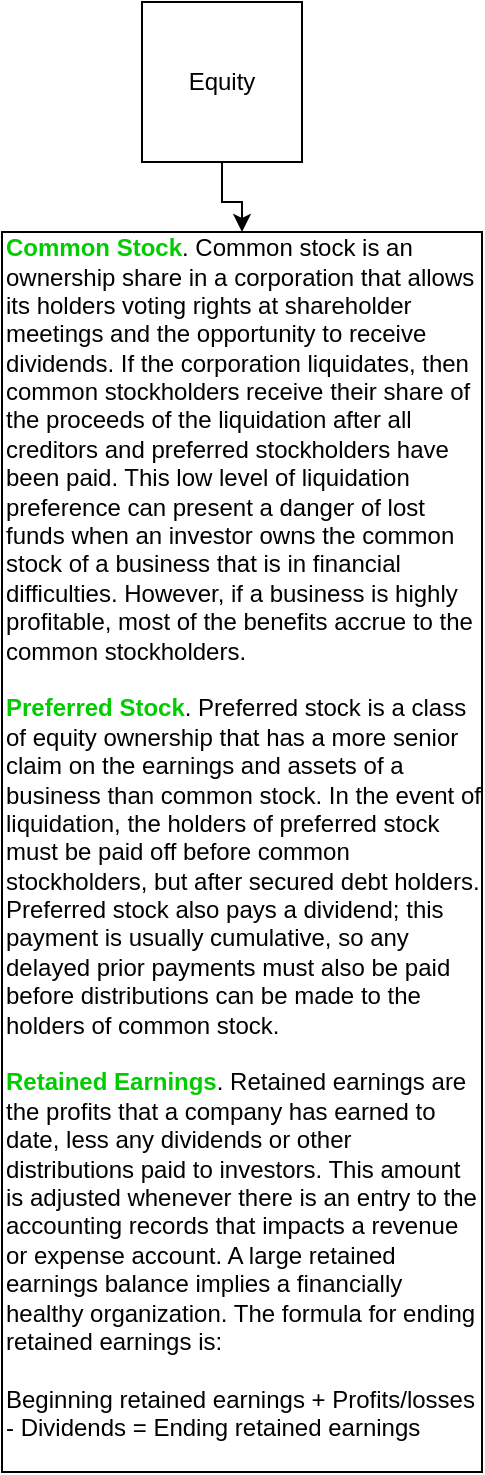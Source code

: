 <mxfile version="13.1.3" pages="5">
    <diagram id="6hGFLwfOUW9BJ-s0fimq" name="Index">
        <mxGraphModel dx="675" dy="790" grid="1" gridSize="10" guides="1" tooltips="1" connect="1" arrows="1" fold="1" page="1" pageScale="1" pageWidth="827" pageHeight="1169" math="0" shadow="0">
            <root>
                <mxCell id="0"/>
                <mxCell id="1" parent="0"/>
                <mxCell id="bZMmsCw2MI6Tk-kRLGE1-8" style="edgeStyle=orthogonalEdgeStyle;rounded=0;orthogonalLoop=1;jettySize=auto;html=1;" parent="1" source="3" target="bZMmsCw2MI6Tk-kRLGE1-6" edge="1">
                    <mxGeometry relative="1" as="geometry"/>
                </mxCell>
                <mxCell id="3" value="Equity" style="whiteSpace=wrap;html=1;aspect=fixed;" parent="1" vertex="1">
                    <mxGeometry x="280" y="160" width="80" height="80" as="geometry"/>
                </mxCell>
                <mxCell id="bZMmsCw2MI6Tk-kRLGE1-6" value="&lt;div&gt;&lt;b&gt;&lt;font color=&quot;#00cc00&quot;&gt;Common Stock&lt;/font&gt;&lt;/b&gt;. Common stock is an ownership share in a corporation that allows its holders voting rights at shareholder meetings and the opportunity to receive dividends. If the corporation liquidates, then common stockholders receive their share of the proceeds of the liquidation after all creditors and preferred stockholders have been paid. This low level of liquidation preference can present a danger of lost funds when an investor owns the common stock of a business that is in financial difficulties. However, if a business is highly profitable, most of the benefits accrue to the common stockholders.&lt;/div&gt;&lt;div&gt;&lt;br&gt;&lt;/div&gt;&lt;div&gt;&lt;font color=&quot;#00cc00&quot;&gt;&lt;b&gt;Preferred Stock&lt;/b&gt;&lt;/font&gt;. Preferred stock is a class of equity ownership that has a more senior claim on the earnings and assets of a business than common stock. In the event of liquidation, the holders of preferred stock must be paid off before common stockholders, but after secured debt holders. Preferred stock also pays a dividend; this payment is usually cumulative, so any delayed prior payments must also be paid before distributions can be made to the holders of common stock.&lt;/div&gt;&lt;div&gt;&lt;br&gt;&lt;/div&gt;&lt;div&gt;&lt;font color=&quot;#00cc00&quot;&gt;&lt;b&gt;Retained Earnings&lt;/b&gt;&lt;/font&gt;.&amp;nbsp;&lt;span&gt;Retained earnings are the profits that a company has earned to date, less any dividends or other distributions paid to investors. This amount is adjusted whenever there is an entry to the accounting records that impacts a revenue or expense account. A large retained earnings balance implies a financially healthy organization. The formula for ending retained earnings is:&lt;/span&gt;&lt;/div&gt;&lt;div&gt;&lt;br&gt;&lt;/div&gt;&lt;div&gt;Beginning retained earnings + Profits/losses - Dividends = Ending retained earnings&lt;/div&gt;&lt;div&gt;&lt;br&gt;&lt;/div&gt;" style="rounded=0;whiteSpace=wrap;html=1;align=left;" parent="1" vertex="1">
                    <mxGeometry x="210" y="275" width="240" height="620" as="geometry"/>
                </mxCell>
            </root>
        </mxGraphModel>
    </diagram>
    <diagram id="k4gzNj06NKUBnNSES0GV" name="Database Structure">
        &#xa;        &#xa;        &#xa;        
        <mxGraphModel dx="1044" dy="806" grid="1" gridSize="10" guides="1" tooltips="1" connect="1" arrows="1" fold="1" page="1" pageScale="1" pageWidth="3300" pageHeight="4681" math="0" shadow="0">
            &#xa;            &#xa;            &#xa;            
            <root>
                &#xa;                &#xa;                &#xa;                
                <mxCell id="ZLIagWWz0gJrRWG0zaH9-0"/>
                &#xa;                &#xa;                &#xa;                
                <mxCell id="ZLIagWWz0gJrRWG0zaH9-1" parent="ZLIagWWz0gJrRWG0zaH9-0"/>
                &#xa;                &#xa;                &#xa;                
                <mxCell id="0SvQrCjive3bnL10Y1ml-0" style="edgeStyle=orthogonalEdgeStyle;rounded=0;orthogonalLoop=1;jettySize=auto;html=1;entryX=0.5;entryY=0;entryDx=0;entryDy=0;" parent="ZLIagWWz0gJrRWG0zaH9-1" source="0SvQrCjive3bnL10Y1ml-1" target="0SvQrCjive3bnL10Y1ml-2" edge="1">
                    &#xa;                    &#xa;                    &#xa;                    
                    <mxGeometry relative="1" as="geometry"/>
                    &#xa;                    &#xa;                &#xa;                
                </mxCell>
                &#xa;                &#xa;                &#xa;                
                <mxCell id="0SvQrCjive3bnL10Y1ml-1" value="Apps" style="whiteSpace=wrap;html=1;aspect=fixed;strokeColor=#5B60F0;" parent="ZLIagWWz0gJrRWG0zaH9-1" vertex="1">
                    &#xa;                    &#xa;                    &#xa;                    
                    <mxGeometry x="300" y="80" width="80" height="80" as="geometry"/>
                    &#xa;                    &#xa;                &#xa;                
                </mxCell>
                &#xa;                &#xa;                &#xa;                
                <mxCell id="0SvQrCjive3bnL10Y1ml-9" value="" style="edgeStyle=orthogonalEdgeStyle;rounded=0;orthogonalLoop=1;jettySize=auto;html=1;" parent="ZLIagWWz0gJrRWG0zaH9-1" source="0SvQrCjive3bnL10Y1ml-2" target="0SvQrCjive3bnL10Y1ml-4" edge="1">
                    &#xa;                    &#xa;                    &#xa;                    
                    <mxGeometry relative="1" as="geometry"/>
                    &#xa;                    &#xa;                &#xa;                
                </mxCell>
                &#xa;                &#xa;                &#xa;                
                <mxCell id="0SvQrCjive3bnL10Y1ml-2" value="CRM" style="ellipse;whiteSpace=wrap;html=1;aspect=fixed;strokeColor=#F05C26;" parent="ZLIagWWz0gJrRWG0zaH9-1" vertex="1">
                    &#xa;                    &#xa;                    &#xa;                    
                    <mxGeometry x="300" y="190" width="80" height="80" as="geometry"/>
                    &#xa;                    &#xa;                &#xa;                
                </mxCell>
                &#xa;                &#xa;                &#xa;                
                <mxCell id="0SvQrCjive3bnL10Y1ml-3" style="edgeStyle=orthogonalEdgeStyle;rounded=0;orthogonalLoop=1;jettySize=auto;html=1;entryX=0.5;entryY=0;entryDx=0;entryDy=0;" parent="ZLIagWWz0gJrRWG0zaH9-1" source="0SvQrCjive3bnL10Y1ml-4" target="0SvQrCjive3bnL10Y1ml-5" edge="1">
                    &#xa;                    &#xa;                    &#xa;                    
                    <mxGeometry relative="1" as="geometry"/>
                    &#xa;                    &#xa;                &#xa;                
                </mxCell>
                &#xa;                &#xa;                &#xa;                
                <mxCell id="0SvQrCjive3bnL10Y1ml-4" value="** Business ID **" style="whiteSpace=wrap;html=1;aspect=fixed;strokeColor=#F05C26;" parent="ZLIagWWz0gJrRWG0zaH9-1" vertex="1">
                    &#xa;                    &#xa;                    &#xa;                    
                    <mxGeometry x="285" y="310" width="110" height="110" as="geometry"/>
                    &#xa;                    &#xa;                &#xa;                
                </mxCell>
                &#xa;                &#xa;                &#xa;                
                <mxCell id="0SvQrCjive3bnL10Y1ml-11" value="" style="edgeStyle=orthogonalEdgeStyle;rounded=0;orthogonalLoop=1;jettySize=auto;html=1;" parent="ZLIagWWz0gJrRWG0zaH9-1" source="0SvQrCjive3bnL10Y1ml-6" edge="1">
                    &#xa;                    &#xa;                    &#xa;                    
                    <mxGeometry relative="1" as="geometry">
                        &#xa;                        &#xa;                        &#xa;                        
                        <mxPoint x="340" y="590" as="targetPoint"/>
                        &#xa;                        &#xa;                    &#xa;                    
                    </mxGeometry>
                    &#xa;                    &#xa;                &#xa;                
                </mxCell>
                &#xa;                &#xa;                &#xa;                
                <mxCell id="0SvQrCjive3bnL10Y1ml-5" value="Assets" style="whiteSpace=wrap;html=1;aspect=fixed;strokeColor=#F05C26;" parent="ZLIagWWz0gJrRWG0zaH9-1" vertex="1">
                    &#xa;                    &#xa;                    &#xa;                    
                    <mxGeometry x="320" y="470" width="40" height="40" as="geometry"/>
                    &#xa;                    &#xa;                &#xa;                
                </mxCell>
                &#xa;                &#xa;                &#xa;                
                <mxCell id="0SvQrCjive3bnL10Y1ml-13" value="" style="edgeStyle=orthogonalEdgeStyle;rounded=0;orthogonalLoop=1;jettySize=auto;html=1;" parent="ZLIagWWz0gJrRWG0zaH9-1" source="0SvQrCjive3bnL10Y1ml-7" target="0SvQrCjive3bnL10Y1ml-8" edge="1">
                    &#xa;                    &#xa;                    &#xa;                    
                    <mxGeometry relative="1" as="geometry"/>
                    &#xa;                    &#xa;                &#xa;                
                </mxCell>
                &#xa;                &#xa;                &#xa;                
                <mxCell id="0SvQrCjive3bnL10Y1ml-7" value="** Assets ID **" style="whiteSpace=wrap;html=1;aspect=fixed;strokeColor=#005700;fillColor=#008a00;fontColor=#ffffff;" parent="ZLIagWWz0gJrRWG0zaH9-1" vertex="1">
                    &#xa;                    &#xa;                    &#xa;                    
                    <mxGeometry x="320" y="590" width="40" height="40" as="geometry"/>
                    &#xa;                    &#xa;                &#xa;                
                </mxCell>
                &#xa;                &#xa;                &#xa;                
                <mxCell id="b6DJt6rnyvktnEXb7S_j-8" style="edgeStyle=orthogonalEdgeStyle;rounded=0;orthogonalLoop=1;jettySize=auto;html=1;entryX=0;entryY=0.388;entryDx=0;entryDy=0;entryPerimeter=0;" edge="1" parent="ZLIagWWz0gJrRWG0zaH9-1" source="0SvQrCjive3bnL10Y1ml-8" target="b6DJt6rnyvktnEXb7S_j-1">
                    &#xa;                    &#xa;                    &#xa;                    
                    <mxGeometry relative="1" as="geometry"/>
                    &#xa;                    &#xa;                &#xa;                
                </mxCell>
                &#xa;                &#xa;                &#xa;                
                <mxCell id="0SvQrCjive3bnL10Y1ml-8" value="&lt;ul&gt;&lt;li&gt;asset_name&lt;/li&gt;&lt;li&gt;asset_type&lt;/li&gt;&lt;li&gt;branch&lt;/li&gt;&lt;li&gt;created_month&lt;/li&gt;&lt;li&gt;current_asset&lt;/li&gt;&lt;li&gt;description&lt;/li&gt;&lt;li&gt;documentation&lt;/li&gt;&lt;li&gt;inventory&lt;/li&gt;&lt;li&gt;last_active&lt;/li&gt;&lt;li&gt;price&lt;/li&gt;&lt;li&gt;quantity&lt;/li&gt;&lt;li&gt;reference&lt;/li&gt;&lt;li&gt;timestamp&lt;/li&gt;&lt;li&gt;uid&lt;/li&gt;&lt;/ul&gt;" style="rounded=1;whiteSpace=wrap;html=1;strokeColor=#F05C26;align=left;" parent="ZLIagWWz0gJrRWG0zaH9-1" vertex="1">
                    &#xa;                    &#xa;                    &#xa;                    
                    <mxGeometry x="275" y="660" width="130" height="240" as="geometry"/>
                    &#xa;                    &#xa;                &#xa;                
                </mxCell>
                &#xa;                &#xa;                &#xa;                
                <mxCell id="0SvQrCjive3bnL10Y1ml-6" value="Assets" style="whiteSpace=wrap;html=1;aspect=fixed;strokeColor=#F05C26;" parent="ZLIagWWz0gJrRWG0zaH9-1" vertex="1">
                    &#xa;                    &#xa;                    &#xa;                    
                    <mxGeometry x="320" y="530" width="40" height="40" as="geometry"/>
                    &#xa;                    &#xa;                &#xa;                
                </mxCell>
                &#xa;                &#xa;                &#xa;                
                <mxCell id="0SvQrCjive3bnL10Y1ml-12" value="" style="edgeStyle=orthogonalEdgeStyle;rounded=0;orthogonalLoop=1;jettySize=auto;html=1;" parent="ZLIagWWz0gJrRWG0zaH9-1" source="0SvQrCjive3bnL10Y1ml-5" target="0SvQrCjive3bnL10Y1ml-6" edge="1">
                    &#xa;                    &#xa;                    &#xa;                    
                    <mxGeometry relative="1" as="geometry">
                        &#xa;                        &#xa;                        &#xa;                        
                        <mxPoint x="340" y="510" as="sourcePoint"/>
                        &#xa;                        &#xa;                        &#xa;                        
                        <mxPoint x="340" y="590" as="targetPoint"/>
                        &#xa;                        &#xa;                    &#xa;                    
                    </mxGeometry>
                    &#xa;                    &#xa;                &#xa;                
                </mxCell>
                &#xa;                &#xa;                &#xa;                
                <mxCell id="b6DJt6rnyvktnEXb7S_j-0" style="edgeStyle=orthogonalEdgeStyle;rounded=0;orthogonalLoop=1;jettySize=auto;html=1;entryX=0.5;entryY=0;entryDx=0;entryDy=0;" edge="1" source="b6DJt6rnyvktnEXb7S_j-1" target="b6DJt6rnyvktnEXb7S_j-3" parent="ZLIagWWz0gJrRWG0zaH9-1">
                    &#xa;                    &#xa;                    &#xa;                    
                    <mxGeometry relative="1" as="geometry"/>
                    &#xa;                    &#xa;                &#xa;                
                </mxCell>
                &#xa;                &#xa;                &#xa;                
                <mxCell id="b6DJt6rnyvktnEXb7S_j-17" style="edgeStyle=orthogonalEdgeStyle;rounded=0;orthogonalLoop=1;jettySize=auto;html=1;entryX=0;entryY=0.5;entryDx=0;entryDy=0;" edge="1" parent="ZLIagWWz0gJrRWG0zaH9-1" source="b6DJt6rnyvktnEXb7S_j-1" target="b6DJt6rnyvktnEXb7S_j-10">
                    &#xa;                    &#xa;                    &#xa;                    
                    <mxGeometry relative="1" as="geometry"/>
                    &#xa;                    &#xa;                &#xa;                
                </mxCell>
                &#xa;                &#xa;                &#xa;                
                <mxCell id="b6DJt6rnyvktnEXb7S_j-1" value="Apps" style="whiteSpace=wrap;html=1;aspect=fixed;strokeColor=#5B60F0;" vertex="1" parent="ZLIagWWz0gJrRWG0zaH9-1">
                    &#xa;                    &#xa;                    &#xa;                    
                    <mxGeometry x="605" y="80" width="80" height="80" as="geometry"/>
                    &#xa;                    &#xa;                &#xa;                
                </mxCell>
                &#xa;                &#xa;                &#xa;                
                <mxCell id="b6DJt6rnyvktnEXb7S_j-2" value="" style="edgeStyle=orthogonalEdgeStyle;rounded=0;orthogonalLoop=1;jettySize=auto;html=1;" edge="1" source="b6DJt6rnyvktnEXb7S_j-3" target="b6DJt6rnyvktnEXb7S_j-5" parent="ZLIagWWz0gJrRWG0zaH9-1">
                    &#xa;                    &#xa;                    &#xa;                    
                    <mxGeometry relative="1" as="geometry"/>
                    &#xa;                    &#xa;                &#xa;                
                </mxCell>
                &#xa;                &#xa;                &#xa;                
                <mxCell id="b6DJt6rnyvktnEXb7S_j-3" value="CRM" style="ellipse;whiteSpace=wrap;html=1;aspect=fixed;strokeColor=#F05C26;" vertex="1" parent="ZLIagWWz0gJrRWG0zaH9-1">
                    &#xa;                    &#xa;                    &#xa;                    
                    <mxGeometry x="605" y="190" width="80" height="80" as="geometry"/>
                    &#xa;                    &#xa;                &#xa;                
                </mxCell>
                &#xa;                &#xa;                &#xa;                
                <mxCell id="b6DJt6rnyvktnEXb7S_j-4" style="edgeStyle=orthogonalEdgeStyle;rounded=0;orthogonalLoop=1;jettySize=auto;html=1;entryX=0.5;entryY=0;entryDx=0;entryDy=0;" edge="1" source="b6DJt6rnyvktnEXb7S_j-5" target="b6DJt6rnyvktnEXb7S_j-6" parent="ZLIagWWz0gJrRWG0zaH9-1">
                    &#xa;                    &#xa;                    &#xa;                    
                    <mxGeometry relative="1" as="geometry"/>
                    &#xa;                    &#xa;                &#xa;                
                </mxCell>
                &#xa;                &#xa;                &#xa;                
                <mxCell id="b6DJt6rnyvktnEXb7S_j-5" value="** Business ID **" style="whiteSpace=wrap;html=1;aspect=fixed;strokeColor=#F05C26;" vertex="1" parent="ZLIagWWz0gJrRWG0zaH9-1">
                    &#xa;                    &#xa;                    &#xa;                    
                    <mxGeometry x="590" y="310" width="110" height="110" as="geometry"/>
                    &#xa;                    &#xa;                &#xa;                
                </mxCell>
                &#xa;                &#xa;                &#xa;                
                <mxCell id="b6DJt6rnyvktnEXb7S_j-19" value="" style="edgeStyle=orthogonalEdgeStyle;rounded=0;orthogonalLoop=1;jettySize=auto;html=1;" edge="1" parent="ZLIagWWz0gJrRWG0zaH9-1" source="b6DJt6rnyvktnEXb7S_j-6" target="b6DJt6rnyvktnEXb7S_j-18">
                    &#xa;                    &#xa;                    &#xa;                    
                    <mxGeometry relative="1" as="geometry"/>
                    &#xa;                    &#xa;                &#xa;                
                </mxCell>
                &#xa;                &#xa;                &#xa;                
                <mxCell id="b6DJt6rnyvktnEXb7S_j-6" value="stats" style="whiteSpace=wrap;html=1;aspect=fixed;strokeColor=#F05C26;" vertex="1" parent="ZLIagWWz0gJrRWG0zaH9-1">
                    &#xa;                    &#xa;                    &#xa;                    
                    <mxGeometry x="625" y="470" width="40" height="40" as="geometry"/>
                    &#xa;                    &#xa;                &#xa;                
                </mxCell>
                &#xa;                &#xa;                &#xa;                
                <mxCell id="b6DJt6rnyvktnEXb7S_j-21" value="" style="edgeStyle=orthogonalEdgeStyle;rounded=0;orthogonalLoop=1;jettySize=auto;html=1;" edge="1" parent="ZLIagWWz0gJrRWG0zaH9-1" source="b6DJt6rnyvktnEXb7S_j-18" target="b6DJt6rnyvktnEXb7S_j-20">
                    &#xa;                    &#xa;                    &#xa;                    
                    <mxGeometry relative="1" as="geometry"/>
                    &#xa;                    &#xa;                &#xa;                
                </mxCell>
                &#xa;                &#xa;                &#xa;                
                <mxCell id="b6DJt6rnyvktnEXb7S_j-23" value="" style="edgeStyle=orthogonalEdgeStyle;rounded=0;orthogonalLoop=1;jettySize=auto;html=1;" edge="1" parent="ZLIagWWz0gJrRWG0zaH9-1" source="b6DJt6rnyvktnEXb7S_j-18" target="b6DJt6rnyvktnEXb7S_j-22">
                    &#xa;                    &#xa;                    &#xa;                    
                    <mxGeometry relative="1" as="geometry"/>
                    &#xa;                    &#xa;                &#xa;                
                </mxCell>
                &#xa;                &#xa;                &#xa;                
                <mxCell id="b6DJt6rnyvktnEXb7S_j-18" value="total" style="whiteSpace=wrap;html=1;aspect=fixed;strokeColor=#F05C26;" vertex="1" parent="ZLIagWWz0gJrRWG0zaH9-1">
                    &#xa;                    &#xa;                    &#xa;                    
                    <mxGeometry x="625" y="530" width="40" height="40" as="geometry"/>
                    &#xa;                    &#xa;                &#xa;                
                </mxCell>
                &#xa;                &#xa;                &#xa;                
                <mxCell id="b6DJt6rnyvktnEXb7S_j-26" style="edgeStyle=orthogonalEdgeStyle;rounded=0;orthogonalLoop=1;jettySize=auto;html=1;" edge="1" parent="ZLIagWWz0gJrRWG0zaH9-1" source="b6DJt6rnyvktnEXb7S_j-22">
                    &#xa;                    &#xa;                    &#xa;                    
                    <mxGeometry relative="1" as="geometry">
                        &#xa;                        &#xa;                        &#xa;                        
                        <mxPoint x="660" y="720" as="targetPoint"/>
                        &#xa;                        &#xa;                        &#xa;                        
                        <Array as="points">
                            &#xa;                            &#xa;                            &#xa;                            
                            <mxPoint x="688" y="688"/>
                            &#xa;                            &#xa;                            &#xa;                            
                            <mxPoint x="660" y="688"/>
                            &#xa;                            &#xa;                        &#xa;                        
                        </Array>
                        &#xa;                        &#xa;                    &#xa;                    
                    </mxGeometry>
                    &#xa;                    &#xa;                &#xa;                
                </mxCell>
                &#xa;                &#xa;                &#xa;                
                <mxCell id="b6DJt6rnyvktnEXb7S_j-22" value="total" style="whiteSpace=wrap;html=1;aspect=fixed;strokeColor=#F05C26;" vertex="1" parent="ZLIagWWz0gJrRWG0zaH9-1">
                    &#xa;                    &#xa;                    &#xa;                    
                    <mxGeometry x="665" y="610" width="45" height="45" as="geometry"/>
                    &#xa;                    &#xa;                &#xa;                
                </mxCell>
                &#xa;                &#xa;                &#xa;                
                <mxCell id="b6DJt6rnyvktnEXb7S_j-25" style="edgeStyle=orthogonalEdgeStyle;rounded=0;orthogonalLoop=1;jettySize=auto;html=1;entryX=0.5;entryY=0;entryDx=0;entryDy=0;" edge="1" parent="ZLIagWWz0gJrRWG0zaH9-1" source="b6DJt6rnyvktnEXb7S_j-20" target="b6DJt6rnyvktnEXb7S_j-24">
                    &#xa;                    &#xa;                    &#xa;                    
                    <mxGeometry relative="1" as="geometry"/>
                    &#xa;                    &#xa;                &#xa;                
                </mxCell>
                &#xa;                &#xa;                &#xa;                
                <mxCell id="b6DJt6rnyvktnEXb7S_j-20" value="created date" style="whiteSpace=wrap;html=1;aspect=fixed;strokeColor=#F05C26;" vertex="1" parent="ZLIagWWz0gJrRWG0zaH9-1">
                    &#xa;                    &#xa;                    &#xa;                    
                    <mxGeometry x="585" y="610" width="45" height="45" as="geometry"/>
                    &#xa;                    &#xa;                &#xa;                
                </mxCell>
                &#xa;                &#xa;                &#xa;                
                <mxCell id="b6DJt6rnyvktnEXb7S_j-9" style="edgeStyle=orthogonalEdgeStyle;rounded=0;orthogonalLoop=1;jettySize=auto;html=1;entryX=0.5;entryY=0;entryDx=0;entryDy=0;" edge="1" source="b6DJt6rnyvktnEXb7S_j-10" target="b6DJt6rnyvktnEXb7S_j-12" parent="ZLIagWWz0gJrRWG0zaH9-1">
                    &#xa;                    &#xa;                    &#xa;                    
                    <mxGeometry relative="1" as="geometry"/>
                    &#xa;                    &#xa;                &#xa;                
                </mxCell>
                &#xa;                &#xa;                &#xa;                
                <mxCell id="b6DJt6rnyvktnEXb7S_j-10" value="Apps" style="whiteSpace=wrap;html=1;aspect=fixed;strokeColor=#5B60F0;" vertex="1" parent="ZLIagWWz0gJrRWG0zaH9-1">
                    &#xa;                    &#xa;                    &#xa;                    
                    <mxGeometry x="875" y="80" width="80" height="80" as="geometry"/>
                    &#xa;                    &#xa;                &#xa;                
                </mxCell>
                &#xa;                &#xa;                &#xa;                
                <mxCell id="b6DJt6rnyvktnEXb7S_j-11" value="" style="edgeStyle=orthogonalEdgeStyle;rounded=0;orthogonalLoop=1;jettySize=auto;html=1;" edge="1" source="b6DJt6rnyvktnEXb7S_j-12" target="b6DJt6rnyvktnEXb7S_j-14" parent="ZLIagWWz0gJrRWG0zaH9-1">
                    &#xa;                    &#xa;                    &#xa;                    
                    <mxGeometry relative="1" as="geometry"/>
                    &#xa;                    &#xa;                &#xa;                
                </mxCell>
                &#xa;                &#xa;                &#xa;                
                <mxCell id="b6DJt6rnyvktnEXb7S_j-12" value="CRM" style="ellipse;whiteSpace=wrap;html=1;aspect=fixed;strokeColor=#F05C26;" vertex="1" parent="ZLIagWWz0gJrRWG0zaH9-1">
                    &#xa;                    &#xa;                    &#xa;                    
                    <mxGeometry x="875" y="190" width="80" height="80" as="geometry"/>
                    &#xa;                    &#xa;                &#xa;                
                </mxCell>
                &#xa;                &#xa;                &#xa;                
                <mxCell id="b6DJt6rnyvktnEXb7S_j-13" style="edgeStyle=orthogonalEdgeStyle;rounded=0;orthogonalLoop=1;jettySize=auto;html=1;entryX=0.5;entryY=0;entryDx=0;entryDy=0;" edge="1" source="b6DJt6rnyvktnEXb7S_j-14" target="b6DJt6rnyvktnEXb7S_j-15" parent="ZLIagWWz0gJrRWG0zaH9-1">
                    &#xa;                    &#xa;                    &#xa;                    
                    <mxGeometry relative="1" as="geometry"/>
                    &#xa;                    &#xa;                &#xa;                
                </mxCell>
                &#xa;                &#xa;                &#xa;                
                <mxCell id="b6DJt6rnyvktnEXb7S_j-14" value="** Business ID **" style="whiteSpace=wrap;html=1;aspect=fixed;strokeColor=#F05C26;" vertex="1" parent="ZLIagWWz0gJrRWG0zaH9-1">
                    &#xa;                    &#xa;                    &#xa;                    
                    <mxGeometry x="860" y="310" width="110" height="110" as="geometry"/>
                    &#xa;                    &#xa;                &#xa;                
                </mxCell>
                &#xa;                &#xa;                &#xa;                
                <mxCell id="b6DJt6rnyvktnEXb7S_j-28" value="" style="edgeStyle=orthogonalEdgeStyle;rounded=0;orthogonalLoop=1;jettySize=auto;html=1;" edge="1" parent="ZLIagWWz0gJrRWG0zaH9-1" source="b6DJt6rnyvktnEXb7S_j-15" target="b6DJt6rnyvktnEXb7S_j-27">
                    &#xa;                    &#xa;                    &#xa;                    
                    <mxGeometry relative="1" as="geometry"/>
                    &#xa;                    &#xa;                &#xa;                
                </mxCell>
                &#xa;                &#xa;                &#xa;                
                <mxCell id="b6DJt6rnyvktnEXb7S_j-15" value="Activity Timeline" style="whiteSpace=wrap;html=1;aspect=fixed;strokeColor=#F05C26;" vertex="1" parent="ZLIagWWz0gJrRWG0zaH9-1">
                    &#xa;                    &#xa;                    &#xa;                    
                    <mxGeometry x="892.5" y="465" width="45" height="45" as="geometry"/>
                    &#xa;                    &#xa;                &#xa;                
                </mxCell>
                &#xa;                &#xa;                &#xa;                
                <mxCell id="b6DJt6rnyvktnEXb7S_j-30" value="" style="edgeStyle=orthogonalEdgeStyle;rounded=0;orthogonalLoop=1;jettySize=auto;html=1;" edge="1" parent="ZLIagWWz0gJrRWG0zaH9-1" source="b6DJt6rnyvktnEXb7S_j-27" target="b6DJt6rnyvktnEXb7S_j-29">
                    &#xa;                    &#xa;                    &#xa;                    
                    <mxGeometry relative="1" as="geometry"/>
                    &#xa;                    &#xa;                &#xa;                
                </mxCell>
                &#xa;                &#xa;                &#xa;                
                <mxCell id="b6DJt6rnyvktnEXb7S_j-32" style="edgeStyle=orthogonalEdgeStyle;rounded=0;orthogonalLoop=1;jettySize=auto;html=1;entryX=0.5;entryY=0;entryDx=0;entryDy=0;" edge="1" parent="ZLIagWWz0gJrRWG0zaH9-1" source="b6DJt6rnyvktnEXb7S_j-27" target="b6DJt6rnyvktnEXb7S_j-31">
                    &#xa;                    &#xa;                    &#xa;                    
                    <mxGeometry relative="1" as="geometry"/>
                    &#xa;                    &#xa;                &#xa;                
                </mxCell>
                &#xa;                &#xa;                &#xa;                
                <mxCell id="b6DJt6rnyvktnEXb7S_j-27" value="Activity Timeline" style="whiteSpace=wrap;html=1;aspect=fixed;strokeColor=#F05C26;" vertex="1" parent="ZLIagWWz0gJrRWG0zaH9-1">
                    &#xa;                    &#xa;                    &#xa;                    
                    <mxGeometry x="892.5" y="530" width="45" height="45" as="geometry"/>
                    &#xa;                    &#xa;                &#xa;                
                </mxCell>
                &#xa;                &#xa;                &#xa;                
                <mxCell id="b6DJt6rnyvktnEXb7S_j-34" style="edgeStyle=orthogonalEdgeStyle;rounded=0;orthogonalLoop=1;jettySize=auto;html=1;entryX=0.5;entryY=0;entryDx=0;entryDy=0;" edge="1" parent="ZLIagWWz0gJrRWG0zaH9-1" source="b6DJt6rnyvktnEXb7S_j-29" target="b6DJt6rnyvktnEXb7S_j-33">
                    &#xa;                    &#xa;                    &#xa;                    
                    <mxGeometry relative="1" as="geometry"/>
                    &#xa;                    &#xa;                &#xa;                
                </mxCell>
                &#xa;                &#xa;                &#xa;                
                <mxCell id="b6DJt6rnyvktnEXb7S_j-29" value="user ID" style="whiteSpace=wrap;html=1;aspect=fixed;strokeColor=#F05C26;" vertex="1" parent="ZLIagWWz0gJrRWG0zaH9-1">
                    &#xa;                    &#xa;                    &#xa;                    
                    <mxGeometry x="847.5" y="615" width="45" height="45" as="geometry"/>
                    &#xa;                    &#xa;                &#xa;                
                </mxCell>
                &#xa;                &#xa;                &#xa;                
                <mxCell id="b6DJt6rnyvktnEXb7S_j-24" value="&lt;ul&gt;&lt;li&gt;assets_value&lt;/li&gt;&lt;li&gt;assets_data&lt;/li&gt;&lt;li&gt;assets_last_active&lt;/li&gt;&lt;li&gt;current_assets_value&lt;/li&gt;&lt;li&gt;current_assets_data&lt;/li&gt;&lt;li&gt;current_assets_last_active&lt;/li&gt;&lt;li&gt;fixed_assets_value&lt;/li&gt;&lt;li&gt;fixed_assets_data&lt;/li&gt;&lt;li&gt;fixed_assets_last_active&lt;/li&gt;&lt;li&gt;{asset_type_value}&lt;/li&gt;&lt;li&gt;{asset_type_data}&lt;/li&gt;&lt;li&gt;{asset_type_last_active}&lt;/li&gt;&lt;/ul&gt;" style="rounded=1;whiteSpace=wrap;html=1;strokeColor=#F05C26;align=left;" vertex="1" parent="ZLIagWWz0gJrRWG0zaH9-1">
                    &#xa;                    &#xa;                    &#xa;                    
                    <mxGeometry x="570" y="720" width="200" height="250" as="geometry"/>
                    &#xa;                    &#xa;                &#xa;                
                </mxCell>
                &#xa;                &#xa;                &#xa;                
                <mxCell id="b6DJt6rnyvktnEXb7S_j-35" style="edgeStyle=orthogonalEdgeStyle;rounded=0;orthogonalLoop=1;jettySize=auto;html=1;entryX=0.5;entryY=0;entryDx=0;entryDy=0;" edge="1" parent="ZLIagWWz0gJrRWG0zaH9-1" source="b6DJt6rnyvktnEXb7S_j-31" target="b6DJt6rnyvktnEXb7S_j-33">
                    &#xa;                    &#xa;                    &#xa;                    
                    <mxGeometry relative="1" as="geometry"/>
                    &#xa;                    &#xa;                &#xa;                
                </mxCell>
                &#xa;                &#xa;                &#xa;                
                <mxCell id="b6DJt6rnyvktnEXb7S_j-31" value="company" style="whiteSpace=wrap;html=1;aspect=fixed;strokeColor=#F05C26;" vertex="1" parent="ZLIagWWz0gJrRWG0zaH9-1">
                    &#xa;                    &#xa;                    &#xa;                    
                    <mxGeometry x="937.5" y="615" width="45" height="45" as="geometry"/>
                    &#xa;                    &#xa;                &#xa;                
                </mxCell>
                &#xa;                &#xa;                &#xa;                
                <mxCell id="b6DJt6rnyvktnEXb7S_j-33" value="&lt;ul&gt;&lt;li&gt;assetID&lt;/li&gt;&lt;li&gt;asset_type&lt;/li&gt;&lt;li&gt;created_date&lt;/li&gt;&lt;li&gt;reference&lt;/li&gt;&lt;li&gt;activity type&lt;/li&gt;&lt;li&gt;book entries&lt;/li&gt;&lt;/ul&gt;" style="rounded=1;whiteSpace=wrap;html=1;strokeColor=#F05C26;align=left;" vertex="1" parent="ZLIagWWz0gJrRWG0zaH9-1">
                    &#xa;                    &#xa;                    &#xa;                    
                    <mxGeometry x="857.5" y="710" width="125" height="120" as="geometry"/>
                    &#xa;                    &#xa;                &#xa;                
                </mxCell>
                &#xa;                &#xa;            &#xa;            
            </root>
            &#xa;            &#xa;        &#xa;        
        </mxGraphModel>
        &#xa;        &#xa;    &#xa;    
    </diagram>
    <diagram id="_1yc6M-A12aUXOLZ_90K" name="Functions">
        &#xa;        &#xa;        &#xa;        
        <mxGraphModel dx="1044" dy="806" grid="1" gridSize="10" guides="1" tooltips="1" connect="1" arrows="1" fold="1" page="1" pageScale="1" pageWidth="3300" pageHeight="4681" math="0" shadow="0">
            &#xa;            &#xa;            &#xa;            
            <root>
                &#xa;                &#xa;                &#xa;                
                <mxCell id="M4IMHjmusEXuxh6YqbXx-0"/>
                &#xa;                &#xa;                &#xa;                
                <mxCell id="M4IMHjmusEXuxh6YqbXx-1" parent="M4IMHjmusEXuxh6YqbXx-0"/>
                &#xa;                &#xa;            &#xa;            
            </root>
            &#xa;            &#xa;        &#xa;        
        </mxGraphModel>
        &#xa;        &#xa;    &#xa;    
    </diagram>
    <diagram id="kWH0ikPrZBJ0sPh8avsi" name="Questions">
        &#xa;        &#xa;        &#xa;        
        <mxGraphModel dx="1044" dy="806" grid="1" gridSize="10" guides="1" tooltips="1" connect="1" arrows="1" fold="1" page="1" pageScale="1" pageWidth="3300" pageHeight="4681" math="0" shadow="0">
            &#xa;            &#xa;            &#xa;            
            <root>
                &#xa;                &#xa;                &#xa;                
                <mxCell id="IPYmmoNChUyLdm5GVZw2-0"/>
                &#xa;                &#xa;                &#xa;                
                <mxCell id="IPYmmoNChUyLdm5GVZw2-1" parent="IPYmmoNChUyLdm5GVZw2-0"/>
                &#xa;                &#xa;                &#xa;                
                <mxCell id="waOp5gOY9GueCPtudxNK-5" style="edgeStyle=orthogonalEdgeStyle;rounded=0;orthogonalLoop=1;jettySize=auto;html=1;" parent="IPYmmoNChUyLdm5GVZw2-1" source="waOp5gOY9GueCPtudxNK-0" target="waOp5gOY9GueCPtudxNK-1" edge="1">
                    &#xa;                    &#xa;                    &#xa;                    
                    <mxGeometry relative="1" as="geometry"/>
                    &#xa;                    &#xa;                &#xa;                
                </mxCell>
                &#xa;                &#xa;                &#xa;                
                <mxCell id="waOp5gOY9GueCPtudxNK-6" style="edgeStyle=orthogonalEdgeStyle;rounded=0;orthogonalLoop=1;jettySize=auto;html=1;" parent="IPYmmoNChUyLdm5GVZw2-1" source="waOp5gOY9GueCPtudxNK-0" target="waOp5gOY9GueCPtudxNK-2" edge="1">
                    &#xa;                    &#xa;                    &#xa;                    
                    <mxGeometry relative="1" as="geometry"/>
                    &#xa;                    &#xa;                &#xa;                
                </mxCell>
                &#xa;                &#xa;                &#xa;                
                <mxCell id="waOp5gOY9GueCPtudxNK-0" value="Asset" style="whiteSpace=wrap;html=1;aspect=fixed;" parent="IPYmmoNChUyLdm5GVZw2-1" vertex="1">
                    &#xa;                    &#xa;                    &#xa;                    
                    <mxGeometry x="460" y="50" width="80" height="80" as="geometry"/>
                    &#xa;                    &#xa;                &#xa;                
                </mxCell>
                &#xa;                &#xa;                &#xa;                
                <mxCell id="XJrA5cl6L4-JZxvm1Wz_-20" style="edgeStyle=orthogonalEdgeStyle;rounded=0;orthogonalLoop=1;jettySize=auto;html=1;entryX=0.5;entryY=0;entryDx=0;entryDy=0;" parent="IPYmmoNChUyLdm5GVZw2-1" source="waOp5gOY9GueCPtudxNK-1" target="XJrA5cl6L4-JZxvm1Wz_-0" edge="1">
                    &#xa;                    &#xa;                    &#xa;                    
                    <mxGeometry relative="1" as="geometry">
                        &#xa;                        &#xa;                        &#xa;                        
                        <mxPoint x="70" y="270" as="targetPoint"/>
                        &#xa;                        &#xa;                    &#xa;                    
                    </mxGeometry>
                    &#xa;                    &#xa;                &#xa;                
                </mxCell>
                &#xa;                &#xa;                &#xa;                
                <mxCell id="XJrA5cl6L4-JZxvm1Wz_-21" style="edgeStyle=orthogonalEdgeStyle;rounded=0;orthogonalLoop=1;jettySize=auto;html=1;" parent="IPYmmoNChUyLdm5GVZw2-1" source="waOp5gOY9GueCPtudxNK-1" target="XJrA5cl6L4-JZxvm1Wz_-1" edge="1">
                    &#xa;                    &#xa;                    &#xa;                    
                    <mxGeometry relative="1" as="geometry"/>
                    &#xa;                    &#xa;                &#xa;                
                </mxCell>
                &#xa;                &#xa;                &#xa;                
                <mxCell id="XJrA5cl6L4-JZxvm1Wz_-22" style="edgeStyle=orthogonalEdgeStyle;rounded=0;orthogonalLoop=1;jettySize=auto;html=1;entryX=0.5;entryY=0;entryDx=0;entryDy=0;" parent="IPYmmoNChUyLdm5GVZw2-1" source="waOp5gOY9GueCPtudxNK-1" target="XJrA5cl6L4-JZxvm1Wz_-6" edge="1">
                    &#xa;                    &#xa;                    &#xa;                    
                    <mxGeometry relative="1" as="geometry"/>
                    &#xa;                    &#xa;                &#xa;                
                </mxCell>
                &#xa;                &#xa;                &#xa;                
                <mxCell id="XJrA5cl6L4-JZxvm1Wz_-23" style="edgeStyle=orthogonalEdgeStyle;rounded=0;orthogonalLoop=1;jettySize=auto;html=1;entryX=0.5;entryY=0;entryDx=0;entryDy=0;" parent="IPYmmoNChUyLdm5GVZw2-1" source="waOp5gOY9GueCPtudxNK-1" target="XJrA5cl6L4-JZxvm1Wz_-3" edge="1">
                    &#xa;                    &#xa;                    &#xa;                    
                    <mxGeometry relative="1" as="geometry">
                        &#xa;                        &#xa;                        &#xa;                        
                        <mxPoint x="300" y="270" as="targetPoint"/>
                        &#xa;                        &#xa;                    &#xa;                    
                    </mxGeometry>
                    &#xa;                    &#xa;                &#xa;                
                </mxCell>
                &#xa;                &#xa;                &#xa;                
                <mxCell id="XJrA5cl6L4-JZxvm1Wz_-26" style="edgeStyle=orthogonalEdgeStyle;rounded=0;orthogonalLoop=1;jettySize=auto;html=1;entryX=0.5;entryY=0;entryDx=0;entryDy=0;" parent="IPYmmoNChUyLdm5GVZw2-1" source="waOp5gOY9GueCPtudxNK-1" target="XJrA5cl6L4-JZxvm1Wz_-4" edge="1">
                    &#xa;                    &#xa;                    &#xa;                    
                    <mxGeometry relative="1" as="geometry"/>
                    &#xa;                    &#xa;                &#xa;                
                </mxCell>
                &#xa;                &#xa;                &#xa;                
                <mxCell id="XJrA5cl6L4-JZxvm1Wz_-27" style="edgeStyle=orthogonalEdgeStyle;rounded=0;orthogonalLoop=1;jettySize=auto;html=1;entryX=0.5;entryY=0;entryDx=0;entryDy=0;" parent="IPYmmoNChUyLdm5GVZw2-1" source="waOp5gOY9GueCPtudxNK-1" target="XJrA5cl6L4-JZxvm1Wz_-2" edge="1">
                    &#xa;                    &#xa;                    &#xa;                    
                    <mxGeometry relative="1" as="geometry"/>
                    &#xa;                    &#xa;                &#xa;                
                </mxCell>
                &#xa;                &#xa;                &#xa;                
                <mxCell id="XJrA5cl6L4-JZxvm1Wz_-28" style="edgeStyle=orthogonalEdgeStyle;rounded=0;orthogonalLoop=1;jettySize=auto;html=1;entryX=0.5;entryY=0;entryDx=0;entryDy=0;" parent="IPYmmoNChUyLdm5GVZw2-1" source="waOp5gOY9GueCPtudxNK-1" target="XJrA5cl6L4-JZxvm1Wz_-5" edge="1">
                    &#xa;                    &#xa;                    &#xa;                    
                    <mxGeometry relative="1" as="geometry">
                        &#xa;                        &#xa;                        &#xa;                        
                        <mxPoint x="510" y="270" as="targetPoint"/>
                        &#xa;                        &#xa;                    &#xa;                    
                    </mxGeometry>
                    &#xa;                    &#xa;                &#xa;                
                </mxCell>
                &#xa;                &#xa;                &#xa;                
                <mxCell id="waOp5gOY9GueCPtudxNK-1" value="Current" style="ellipse;whiteSpace=wrap;html=1;aspect=fixed;" parent="IPYmmoNChUyLdm5GVZw2-1" vertex="1">
                    &#xa;                    &#xa;                    &#xa;                    
                    <mxGeometry x="340" y="180" width="80" height="80" as="geometry"/>
                    &#xa;                    &#xa;                &#xa;                
                </mxCell>
                &#xa;                &#xa;                &#xa;                
                <mxCell id="XJrA5cl6L4-JZxvm1Wz_-54" style="edgeStyle=orthogonalEdgeStyle;rounded=0;orthogonalLoop=1;jettySize=auto;html=1;entryX=0.5;entryY=0;entryDx=0;entryDy=0;" parent="IPYmmoNChUyLdm5GVZw2-1" source="waOp5gOY9GueCPtudxNK-2" target="XJrA5cl6L4-JZxvm1Wz_-48" edge="1">
                    &#xa;                    &#xa;                    &#xa;                    
                    <mxGeometry relative="1" as="geometry"/>
                    &#xa;                    &#xa;                &#xa;                
                </mxCell>
                &#xa;                &#xa;                &#xa;                
                <mxCell id="XJrA5cl6L4-JZxvm1Wz_-55" style="edgeStyle=orthogonalEdgeStyle;rounded=0;orthogonalLoop=1;jettySize=auto;html=1;" parent="IPYmmoNChUyLdm5GVZw2-1" source="waOp5gOY9GueCPtudxNK-2" target="XJrA5cl6L4-JZxvm1Wz_-40" edge="1">
                    &#xa;                    &#xa;                    &#xa;                    
                    <mxGeometry relative="1" as="geometry"/>
                    &#xa;                    &#xa;                &#xa;                
                </mxCell>
                &#xa;                &#xa;                &#xa;                
                <mxCell id="uoXhtfPmWp4suCaWeP9a-19" style="edgeStyle=orthogonalEdgeStyle;rounded=0;orthogonalLoop=1;jettySize=auto;html=1;entryX=0.5;entryY=0;entryDx=0;entryDy=0;" parent="IPYmmoNChUyLdm5GVZw2-1" source="waOp5gOY9GueCPtudxNK-2" target="XJrA5cl6L4-JZxvm1Wz_-47" edge="1">
                    &#xa;                    &#xa;                    &#xa;                    
                    <mxGeometry relative="1" as="geometry"/>
                    &#xa;                    &#xa;                &#xa;                
                </mxCell>
                &#xa;                &#xa;                &#xa;                
                <mxCell id="uoXhtfPmWp4suCaWeP9a-20" style="edgeStyle=orthogonalEdgeStyle;rounded=0;orthogonalLoop=1;jettySize=auto;html=1;entryX=0.5;entryY=0;entryDx=0;entryDy=0;" parent="IPYmmoNChUyLdm5GVZw2-1" source="waOp5gOY9GueCPtudxNK-2" target="XJrA5cl6L4-JZxvm1Wz_-46" edge="1">
                    &#xa;                    &#xa;                    &#xa;                    
                    <mxGeometry relative="1" as="geometry"/>
                    &#xa;                    &#xa;                &#xa;                
                </mxCell>
                &#xa;                &#xa;                &#xa;                
                <mxCell id="uoXhtfPmWp4suCaWeP9a-21" style="edgeStyle=orthogonalEdgeStyle;rounded=0;orthogonalLoop=1;jettySize=auto;html=1;" parent="IPYmmoNChUyLdm5GVZw2-1" source="waOp5gOY9GueCPtudxNK-2" target="XJrA5cl6L4-JZxvm1Wz_-45" edge="1">
                    &#xa;                    &#xa;                    &#xa;                    
                    <mxGeometry relative="1" as="geometry"/>
                    &#xa;                    &#xa;                &#xa;                
                </mxCell>
                &#xa;                &#xa;                &#xa;                
                <mxCell id="uoXhtfPmWp4suCaWeP9a-22" style="edgeStyle=orthogonalEdgeStyle;rounded=0;orthogonalLoop=1;jettySize=auto;html=1;entryX=0.5;entryY=0;entryDx=0;entryDy=0;" parent="IPYmmoNChUyLdm5GVZw2-1" source="waOp5gOY9GueCPtudxNK-2" target="XJrA5cl6L4-JZxvm1Wz_-43" edge="1">
                    &#xa;                    &#xa;                    &#xa;                    
                    <mxGeometry relative="1" as="geometry"/>
                    &#xa;                    &#xa;                &#xa;                
                </mxCell>
                &#xa;                &#xa;                &#xa;                
                <mxCell id="uoXhtfPmWp4suCaWeP9a-23" style="edgeStyle=orthogonalEdgeStyle;rounded=0;orthogonalLoop=1;jettySize=auto;html=1;" parent="IPYmmoNChUyLdm5GVZw2-1" source="waOp5gOY9GueCPtudxNK-2" target="XJrA5cl6L4-JZxvm1Wz_-44" edge="1">
                    &#xa;                    &#xa;                    &#xa;                    
                    <mxGeometry relative="1" as="geometry"/>
                    &#xa;                    &#xa;                &#xa;                
                </mxCell>
                &#xa;                &#xa;                &#xa;                
                <mxCell id="uoXhtfPmWp4suCaWeP9a-24" style="edgeStyle=orthogonalEdgeStyle;rounded=0;orthogonalLoop=1;jettySize=auto;html=1;" parent="IPYmmoNChUyLdm5GVZw2-1" source="waOp5gOY9GueCPtudxNK-2" target="XJrA5cl6L4-JZxvm1Wz_-41" edge="1">
                    &#xa;                    &#xa;                    &#xa;                    
                    <mxGeometry relative="1" as="geometry"/>
                    &#xa;                    &#xa;                &#xa;                
                </mxCell>
                &#xa;                &#xa;                &#xa;                
                <mxCell id="uoXhtfPmWp4suCaWeP9a-25" style="edgeStyle=orthogonalEdgeStyle;rounded=0;orthogonalLoop=1;jettySize=auto;html=1;" parent="IPYmmoNChUyLdm5GVZw2-1" source="waOp5gOY9GueCPtudxNK-2" target="XJrA5cl6L4-JZxvm1Wz_-42" edge="1">
                    &#xa;                    &#xa;                    &#xa;                    
                    <mxGeometry relative="1" as="geometry"/>
                    &#xa;                    &#xa;                &#xa;                
                </mxCell>
                &#xa;                &#xa;                &#xa;                
                <mxCell id="uoXhtfPmWp4suCaWeP9a-26" style="edgeStyle=orthogonalEdgeStyle;rounded=0;orthogonalLoop=1;jettySize=auto;html=1;entryX=0.5;entryY=0;entryDx=0;entryDy=0;" parent="IPYmmoNChUyLdm5GVZw2-1" source="waOp5gOY9GueCPtudxNK-2" target="XJrA5cl6L4-JZxvm1Wz_-52" edge="1">
                    &#xa;                    &#xa;                    &#xa;                    
                    <mxGeometry relative="1" as="geometry"/>
                    &#xa;                    &#xa;                &#xa;                
                </mxCell>
                &#xa;                &#xa;                &#xa;                
                <mxCell id="waOp5gOY9GueCPtudxNK-2" value="Fixed" style="ellipse;whiteSpace=wrap;html=1;aspect=fixed;" parent="IPYmmoNChUyLdm5GVZw2-1" vertex="1">
                    &#xa;                    &#xa;                    &#xa;                    
                    <mxGeometry x="610" y="180" width="80" height="80" as="geometry"/>
                    &#xa;                    &#xa;                &#xa;                
                </mxCell>
                &#xa;                &#xa;                &#xa;                
                <mxCell id="XJrA5cl6L4-JZxvm1Wz_-73" value="" style="edgeStyle=orthogonalEdgeStyle;rounded=0;orthogonalLoop=1;jettySize=auto;html=1;" parent="IPYmmoNChUyLdm5GVZw2-1" source="uoXhtfPmWp4suCaWeP9a-17" target="waOp5gOY9GueCPtudxNK-4" edge="1">
                    &#xa;                    &#xa;                    &#xa;                    
                    <mxGeometry relative="1" as="geometry"/>
                    &#xa;                    &#xa;                &#xa;                
                </mxCell>
                &#xa;                &#xa;                &#xa;                
                <mxCell id="waOp5gOY9GueCPtudxNK-3" value="Value" style="whiteSpace=wrap;html=1;aspect=fixed;" parent="IPYmmoNChUyLdm5GVZw2-1" vertex="1">
                    &#xa;                    &#xa;                    &#xa;                    
                    <mxGeometry x="470" y="610" width="80" height="80" as="geometry"/>
                    &#xa;                    &#xa;                &#xa;                
                </mxCell>
                &#xa;                &#xa;                &#xa;                
                <mxCell id="uoXhtfPmWp4suCaWeP9a-2" style="edgeStyle=orthogonalEdgeStyle;rounded=0;orthogonalLoop=1;jettySize=auto;html=1;entryX=0.5;entryY=0;entryDx=0;entryDy=0;" parent="IPYmmoNChUyLdm5GVZw2-1" target="uoXhtfPmWp4suCaWeP9a-0" edge="1">
                    &#xa;                    &#xa;                    &#xa;                    
                    <mxGeometry relative="1" as="geometry">
                        &#xa;                        &#xa;                        &#xa;                        
                        <mxPoint x="460" y="890" as="sourcePoint"/>
                        &#xa;                        &#xa;                    &#xa;                    
                    </mxGeometry>
                    &#xa;                    &#xa;                &#xa;                
                </mxCell>
                &#xa;                &#xa;                &#xa;                
                <mxCell id="uoXhtfPmWp4suCaWeP9a-3" style="edgeStyle=orthogonalEdgeStyle;rounded=0;orthogonalLoop=1;jettySize=auto;html=1;entryX=0.5;entryY=0;entryDx=0;entryDy=0;" parent="IPYmmoNChUyLdm5GVZw2-1" target="uoXhtfPmWp4suCaWeP9a-1" edge="1">
                    &#xa;                    &#xa;                    &#xa;                    
                    <mxGeometry relative="1" as="geometry">
                        &#xa;                        &#xa;                        &#xa;                        
                        <mxPoint x="540" y="890" as="sourcePoint"/>
                        &#xa;                        &#xa;                    &#xa;                    
                    </mxGeometry>
                    &#xa;                    &#xa;                &#xa;                
                </mxCell>
                &#xa;                &#xa;                &#xa;                
                <mxCell id="waOp5gOY9GueCPtudxNK-4" value="Transaction Type" style="ellipse;whiteSpace=wrap;html=1;aspect=fixed;" parent="IPYmmoNChUyLdm5GVZw2-1" vertex="1">
                    &#xa;                    &#xa;                    &#xa;                    
                    <mxGeometry x="460" y="850" width="80" height="80" as="geometry"/>
                    &#xa;                    &#xa;                &#xa;                
                </mxCell>
                &#xa;                &#xa;                &#xa;                
                <mxCell id="XJrA5cl6L4-JZxvm1Wz_-19" style="edgeStyle=orthogonalEdgeStyle;rounded=0;orthogonalLoop=1;jettySize=auto;html=1;entryX=-0.05;entryY=0.888;entryDx=0;entryDy=0;entryPerimeter=0;" parent="IPYmmoNChUyLdm5GVZw2-1" source="XJrA5cl6L4-JZxvm1Wz_-0" target="waOp5gOY9GueCPtudxNK-3" edge="1">
                    &#xa;                    &#xa;                    &#xa;                    
                    <mxGeometry relative="1" as="geometry">
                        &#xa;                        &#xa;                        &#xa;                        
                        <mxPoint x="60" y="670" as="targetPoint"/>
                        &#xa;                        &#xa;                        &#xa;                        
                        <Array as="points">
                            &#xa;                            &#xa;                            &#xa;                            
                            <mxPoint x="60" y="681"/>
                            &#xa;                            &#xa;                        &#xa;                        
                        </Array>
                        &#xa;                        &#xa;                    &#xa;                    
                    </mxGeometry>
                    &#xa;                    &#xa;                &#xa;                
                </mxCell>
                &#xa;                &#xa;                &#xa;                
                <mxCell id="XJrA5cl6L4-JZxvm1Wz_-0" value="Cash" style="rounded=0;whiteSpace=wrap;html=1;" parent="IPYmmoNChUyLdm5GVZw2-1" vertex="1">
                    &#xa;                    &#xa;                    &#xa;                    
                    <mxGeometry x="30" y="280" width="60" height="40" as="geometry"/>
                    &#xa;                    &#xa;                &#xa;                
                </mxCell>
                &#xa;                &#xa;                &#xa;                
                <mxCell id="XJrA5cl6L4-JZxvm1Wz_-14" value="" style="edgeStyle=orthogonalEdgeStyle;rounded=0;orthogonalLoop=1;jettySize=auto;html=1;" parent="IPYmmoNChUyLdm5GVZw2-1" source="XJrA5cl6L4-JZxvm1Wz_-1" edge="1">
                    &#xa;                    &#xa;                    &#xa;                    
                    <mxGeometry relative="1" as="geometry">
                        &#xa;                        &#xa;                        &#xa;                        
                        <mxPoint x="135" y="600" as="targetPoint"/>
                        &#xa;                        &#xa;                    &#xa;                    
                    </mxGeometry>
                    &#xa;                    &#xa;                &#xa;                
                </mxCell>
                &#xa;                &#xa;                &#xa;                
                <mxCell id="XJrA5cl6L4-JZxvm1Wz_-1" value="Cash Equivalent" style="rounded=0;whiteSpace=wrap;html=1;fillColor=#60a917;strokeColor=#2D7600;fontColor=#ffffff;" parent="IPYmmoNChUyLdm5GVZw2-1" vertex="1">
                    &#xa;                    &#xa;                    &#xa;                    
                    <mxGeometry x="100" y="280" width="70" height="40" as="geometry"/>
                    &#xa;                    &#xa;                &#xa;                
                </mxCell>
                &#xa;                &#xa;                &#xa;                
                <mxCell id="XJrA5cl6L4-JZxvm1Wz_-18" value="" style="edgeStyle=orthogonalEdgeStyle;rounded=0;orthogonalLoop=1;jettySize=auto;html=1;" parent="IPYmmoNChUyLdm5GVZw2-1" source="XJrA5cl6L4-JZxvm1Wz_-2" target="XJrA5cl6L4-JZxvm1Wz_-16" edge="1">
                    &#xa;                    &#xa;                    &#xa;                    
                    <mxGeometry relative="1" as="geometry"/>
                    &#xa;                    &#xa;                &#xa;                
                </mxCell>
                &#xa;                &#xa;                &#xa;                
                <mxCell id="XJrA5cl6L4-JZxvm1Wz_-2" value="Stock or Inventory" style="rounded=0;whiteSpace=wrap;html=1;fillColor=#1ba1e2;strokeColor=#006EAF;fontColor=#ffffff;" parent="IPYmmoNChUyLdm5GVZw2-1" vertex="1">
                    &#xa;                    &#xa;                    &#xa;                    
                    <mxGeometry x="425" y="280" width="70" height="40" as="geometry"/>
                    &#xa;                    &#xa;                &#xa;                
                </mxCell>
                &#xa;                &#xa;                &#xa;                
                <mxCell id="XJrA5cl6L4-JZxvm1Wz_-3" value="Accounts Receivalbe" style="rounded=0;whiteSpace=wrap;html=1;" parent="IPYmmoNChUyLdm5GVZw2-1" vertex="1">
                    &#xa;                    &#xa;                    &#xa;                    
                    <mxGeometry x="260" y="280" width="70" height="40" as="geometry"/>
                    &#xa;                    &#xa;                &#xa;                
                </mxCell>
                &#xa;                &#xa;                &#xa;                
                <mxCell id="XJrA5cl6L4-JZxvm1Wz_-31" style="edgeStyle=orthogonalEdgeStyle;rounded=0;orthogonalLoop=1;jettySize=auto;html=1;" parent="IPYmmoNChUyLdm5GVZw2-1" source="XJrA5cl6L4-JZxvm1Wz_-4" edge="1">
                    &#xa;                    &#xa;                    &#xa;                    
                    <mxGeometry relative="1" as="geometry">
                        &#xa;                        &#xa;                        &#xa;                        
                        <mxPoint x="380" y="680" as="targetPoint"/>
                        &#xa;                        &#xa;                        &#xa;                        
                        <Array as="points">
                            &#xa;                            &#xa;                            &#xa;                            
                            <mxPoint x="380" y="658"/>
                            &#xa;                            &#xa;                        &#xa;                        
                        </Array>
                        &#xa;                        &#xa;                    &#xa;                    
                    </mxGeometry>
                    &#xa;                    &#xa;                &#xa;                
                </mxCell>
                &#xa;                &#xa;                &#xa;                
                <mxCell id="XJrA5cl6L4-JZxvm1Wz_-4" value="Marketable Securities" style="rounded=0;whiteSpace=wrap;html=1;" parent="IPYmmoNChUyLdm5GVZw2-1" vertex="1">
                    &#xa;                    &#xa;                    &#xa;                    
                    <mxGeometry x="345" y="280" width="70" height="40" as="geometry"/>
                    &#xa;                    &#xa;                &#xa;                
                </mxCell>
                &#xa;                &#xa;                &#xa;                
                <mxCell id="XJrA5cl6L4-JZxvm1Wz_-29" style="edgeStyle=orthogonalEdgeStyle;rounded=0;orthogonalLoop=1;jettySize=auto;html=1;" parent="IPYmmoNChUyLdm5GVZw2-1" source="XJrA5cl6L4-JZxvm1Wz_-5" target="waOp5gOY9GueCPtudxNK-3" edge="1">
                    &#xa;                    &#xa;                    &#xa;                    
                    <mxGeometry relative="1" as="geometry"/>
                    &#xa;                    &#xa;                &#xa;                
                </mxCell>
                &#xa;                &#xa;                &#xa;                
                <mxCell id="XJrA5cl6L4-JZxvm1Wz_-5" value="Prepaid Expenses" style="rounded=0;whiteSpace=wrap;html=1;" parent="IPYmmoNChUyLdm5GVZw2-1" vertex="1">
                    &#xa;                    &#xa;                    &#xa;                    
                    <mxGeometry x="510" y="280" width="70" height="40" as="geometry"/>
                    &#xa;                    &#xa;                &#xa;                
                </mxCell>
                &#xa;                &#xa;                &#xa;                
                <mxCell id="XJrA5cl6L4-JZxvm1Wz_-6" value="Other Liquid Assets" style="rounded=0;whiteSpace=wrap;html=1;" parent="IPYmmoNChUyLdm5GVZw2-1" vertex="1">
                    &#xa;                    &#xa;                    &#xa;                    
                    <mxGeometry x="180" y="280" width="70" height="40" as="geometry"/>
                    &#xa;                    &#xa;                &#xa;                
                </mxCell>
                &#xa;                &#xa;                &#xa;                
                <mxCell id="XJrA5cl6L4-JZxvm1Wz_-7" value="Bank Balances" style="rounded=0;whiteSpace=wrap;html=1;fillColor=#60a917;strokeColor=#2D7600;fontColor=#ffffff;" parent="IPYmmoNChUyLdm5GVZw2-1" vertex="1">
                    &#xa;                    &#xa;                    &#xa;                    
                    <mxGeometry x="100" y="340" width="70" height="40" as="geometry"/>
                    &#xa;                    &#xa;                &#xa;                
                </mxCell>
                &#xa;                &#xa;                &#xa;                
                <mxCell id="XJrA5cl6L4-JZxvm1Wz_-8" value="Bank OverDraft&lt;br&gt;" style="rounded=0;whiteSpace=wrap;html=1;fillColor=#60a917;strokeColor=#2D7600;fontColor=#ffffff;" parent="IPYmmoNChUyLdm5GVZw2-1" vertex="1">
                    &#xa;                    &#xa;                    &#xa;                    
                    <mxGeometry x="100" y="390" width="70" height="40" as="geometry"/>
                    &#xa;                    &#xa;                &#xa;                
                </mxCell>
                &#xa;                &#xa;                &#xa;                
                <mxCell id="XJrA5cl6L4-JZxvm1Wz_-9" value="Cheques" style="rounded=0;whiteSpace=wrap;html=1;fillColor=#60a917;strokeColor=#2D7600;fontColor=#ffffff;" parent="IPYmmoNChUyLdm5GVZw2-1" vertex="1">
                    &#xa;                    &#xa;                    &#xa;                    
                    <mxGeometry x="100" y="440" width="70" height="40" as="geometry"/>
                    &#xa;                    &#xa;                &#xa;                
                </mxCell>
                &#xa;                &#xa;                &#xa;                
                <mxCell id="XJrA5cl6L4-JZxvm1Wz_-10" value="Drafts on Hand" style="rounded=0;whiteSpace=wrap;html=1;fillColor=#60a917;strokeColor=#2D7600;fontColor=#ffffff;" parent="IPYmmoNChUyLdm5GVZw2-1" vertex="1">
                    &#xa;                    &#xa;                    &#xa;                    
                    <mxGeometry x="100" y="490" width="70" height="40" as="geometry"/>
                    &#xa;                    &#xa;                &#xa;                
                </mxCell>
                &#xa;                &#xa;                &#xa;                
                <mxCell id="XJrA5cl6L4-JZxvm1Wz_-13" value="" style="edgeStyle=orthogonalEdgeStyle;rounded=0;orthogonalLoop=1;jettySize=auto;html=1;" parent="IPYmmoNChUyLdm5GVZw2-1" source="XJrA5cl6L4-JZxvm1Wz_-11" target="XJrA5cl6L4-JZxvm1Wz_-12" edge="1">
                    &#xa;                    &#xa;                    &#xa;                    
                    <mxGeometry relative="1" as="geometry"/>
                    &#xa;                    &#xa;                &#xa;                
                </mxCell>
                &#xa;                &#xa;                &#xa;                
                <mxCell id="XJrA5cl6L4-JZxvm1Wz_-11" value="Demand Deposit" style="rounded=0;whiteSpace=wrap;html=1;fillColor=#60a917;strokeColor=#2D7600;fontColor=#ffffff;" parent="IPYmmoNChUyLdm5GVZw2-1" vertex="1">
                    &#xa;                    &#xa;                    &#xa;                    
                    <mxGeometry x="100" y="540" width="70" height="40" as="geometry"/>
                    &#xa;                    &#xa;                &#xa;                
                </mxCell>
                &#xa;                &#xa;                &#xa;                
                <mxCell id="XJrA5cl6L4-JZxvm1Wz_-34" value="" style="edgeStyle=orthogonalEdgeStyle;rounded=0;orthogonalLoop=1;jettySize=auto;html=1;" parent="IPYmmoNChUyLdm5GVZw2-1" source="XJrA5cl6L4-JZxvm1Wz_-12" edge="1">
                    &#xa;                    &#xa;                    &#xa;                    
                    <mxGeometry relative="1" as="geometry">
                        &#xa;                        &#xa;                        &#xa;                        
                        <mxPoint x="135" y="670" as="targetPoint"/>
                        &#xa;                        &#xa;                    &#xa;                    
                    </mxGeometry>
                    &#xa;                    &#xa;                &#xa;                
                </mxCell>
                &#xa;                &#xa;                &#xa;                
                <mxCell id="XJrA5cl6L4-JZxvm1Wz_-12" value="Short term investments" style="rounded=0;whiteSpace=wrap;html=1;fillColor=#60a917;strokeColor=#2D7600;fontColor=#ffffff;" parent="IPYmmoNChUyLdm5GVZw2-1" vertex="1">
                    &#xa;                    &#xa;                    &#xa;                    
                    <mxGeometry x="100" y="600" width="70" height="40" as="geometry"/>
                    &#xa;                    &#xa;                &#xa;                
                </mxCell>
                &#xa;                &#xa;                &#xa;                
                <mxCell id="XJrA5cl6L4-JZxvm1Wz_-30" style="edgeStyle=orthogonalEdgeStyle;rounded=0;orthogonalLoop=1;jettySize=auto;html=1;exitX=0.5;exitY=1;exitDx=0;exitDy=0;" parent="IPYmmoNChUyLdm5GVZw2-1" source="XJrA5cl6L4-JZxvm1Wz_-15" edge="1">
                    &#xa;                    &#xa;                    &#xa;                    
                    <mxGeometry relative="1" as="geometry">
                        &#xa;                        &#xa;                        &#xa;                        
                        <mxPoint x="510" y="620" as="targetPoint"/>
                        &#xa;                        &#xa;                    &#xa;                    
                    </mxGeometry>
                    &#xa;                    &#xa;                &#xa;                
                </mxCell>
                &#xa;                &#xa;                &#xa;                
                <mxCell id="XJrA5cl6L4-JZxvm1Wz_-15" value="Finished Goods" style="rounded=0;whiteSpace=wrap;html=1;fillColor=#1ba1e2;strokeColor=#006EAF;fontColor=#ffffff;" parent="IPYmmoNChUyLdm5GVZw2-1" vertex="1">
                    &#xa;                    &#xa;                    &#xa;                    
                    <mxGeometry x="425" y="340" width="70" height="40" as="geometry"/>
                    &#xa;                    &#xa;                &#xa;                
                </mxCell>
                &#xa;                &#xa;                &#xa;                
                <mxCell id="XJrA5cl6L4-JZxvm1Wz_-16" value="Work in Progress" style="rounded=0;whiteSpace=wrap;html=1;fillColor=#1ba1e2;strokeColor=#006EAF;fontColor=#ffffff;" parent="IPYmmoNChUyLdm5GVZw2-1" vertex="1">
                    &#xa;                    &#xa;                    &#xa;                    
                    <mxGeometry x="425" y="390" width="70" height="40" as="geometry"/>
                    &#xa;                    &#xa;                &#xa;                
                </mxCell>
                &#xa;                &#xa;                &#xa;                
                <mxCell id="XJrA5cl6L4-JZxvm1Wz_-17" value="Raw material" style="rounded=0;whiteSpace=wrap;html=1;fillColor=#1ba1e2;strokeColor=#006EAF;fontColor=#ffffff;" parent="IPYmmoNChUyLdm5GVZw2-1" vertex="1">
                    &#xa;                    &#xa;                    &#xa;                    
                    <mxGeometry x="425" y="440" width="70" height="40" as="geometry"/>
                    &#xa;                    &#xa;                &#xa;                
                </mxCell>
                &#xa;                &#xa;                &#xa;                
                <mxCell id="XJrA5cl6L4-JZxvm1Wz_-38" value="" style="edgeStyle=orthogonalEdgeStyle;rounded=0;orthogonalLoop=1;jettySize=auto;html=1;" parent="IPYmmoNChUyLdm5GVZw2-1" source="XJrA5cl6L4-JZxvm1Wz_-35" edge="1">
                    &#xa;                    &#xa;                    &#xa;                    
                    <mxGeometry relative="1" as="geometry">
                        &#xa;                        &#xa;                        &#xa;                        
                        <mxPoint x="295" y="680" as="targetPoint"/>
                        &#xa;                        &#xa;                    &#xa;                    
                    </mxGeometry>
                    &#xa;                    &#xa;                &#xa;                
                </mxCell>
                &#xa;                &#xa;                &#xa;                
                <mxCell id="XJrA5cl6L4-JZxvm1Wz_-35" value="&lt;font color=&quot;#4d9900&quot;&gt;Link to a user&lt;/font&gt;" style="shape=umlActor;verticalLabelPosition=bottom;labelBackgroundColor=#ffffff;verticalAlign=top;html=1;outlineConnect=0;" parent="IPYmmoNChUyLdm5GVZw2-1" vertex="1">
                    &#xa;                    &#xa;                    &#xa;                    
                    <mxGeometry x="280" y="420" width="30" height="60" as="geometry"/>
                    &#xa;                    &#xa;                &#xa;                
                </mxCell>
                &#xa;                &#xa;                &#xa;                
                <mxCell id="XJrA5cl6L4-JZxvm1Wz_-36" style="edgeStyle=orthogonalEdgeStyle;rounded=0;orthogonalLoop=1;jettySize=auto;html=1;" parent="IPYmmoNChUyLdm5GVZw2-1" source="XJrA5cl6L4-JZxvm1Wz_-3" target="XJrA5cl6L4-JZxvm1Wz_-35" edge="1">
                    &#xa;                    &#xa;                    &#xa;                    
                    <mxGeometry relative="1" as="geometry">
                        &#xa;                        &#xa;                        &#xa;                        
                        <mxPoint x="295" y="680" as="targetPoint"/>
                        &#xa;                        &#xa;                        &#xa;                        
                        <mxPoint x="295" y="320" as="sourcePoint"/>
                        &#xa;                        &#xa;                    &#xa;                    
                    </mxGeometry>
                    &#xa;                    &#xa;                &#xa;                
                </mxCell>
                &#xa;                &#xa;                &#xa;                
                <mxCell id="XJrA5cl6L4-JZxvm1Wz_-59" value="" style="edgeStyle=orthogonalEdgeStyle;rounded=0;orthogonalLoop=1;jettySize=auto;html=1;" parent="IPYmmoNChUyLdm5GVZw2-1" source="XJrA5cl6L4-JZxvm1Wz_-40" edge="1">
                    &#xa;                    &#xa;                    &#xa;                    
                    <mxGeometry relative="1" as="geometry">
                        &#xa;                        &#xa;                        &#xa;                        
                        <mxPoint x="745" y="640" as="targetPoint"/>
                        &#xa;                        &#xa;                    &#xa;                    
                    </mxGeometry>
                    &#xa;                    &#xa;                &#xa;                
                </mxCell>
                &#xa;                &#xa;                &#xa;                
                <mxCell id="XJrA5cl6L4-JZxvm1Wz_-40" value="Computer Equipment" style="rounded=0;whiteSpace=wrap;html=1;fillColor=#6a00ff;strokeColor=#3700CC;fontColor=#ffffff;" parent="IPYmmoNChUyLdm5GVZw2-1" vertex="1">
                    &#xa;                    &#xa;                    &#xa;                    
                    <mxGeometry x="710" y="290" width="70" height="40" as="geometry"/>
                    &#xa;                    &#xa;                &#xa;                
                </mxCell>
                &#xa;                &#xa;                &#xa;                
                <mxCell id="XJrA5cl6L4-JZxvm1Wz_-58" value="Desktop Computers" style="rounded=0;whiteSpace=wrap;html=1;fillColor=#6a00ff;strokeColor=#3700CC;fontColor=#ffffff;" parent="IPYmmoNChUyLdm5GVZw2-1" vertex="1">
                    &#xa;                    &#xa;                    &#xa;                    
                    <mxGeometry x="710" y="410" width="70" height="40" as="geometry"/>
                    &#xa;                    &#xa;                &#xa;                
                </mxCell>
                &#xa;                &#xa;                &#xa;                
                <mxCell id="XJrA5cl6L4-JZxvm1Wz_-69" style="edgeStyle=orthogonalEdgeStyle;rounded=0;orthogonalLoop=1;jettySize=auto;html=1;" parent="IPYmmoNChUyLdm5GVZw2-1" source="XJrA5cl6L4-JZxvm1Wz_-41" edge="1">
                    &#xa;                    &#xa;                    &#xa;                    
                    <mxGeometry relative="1" as="geometry">
                        &#xa;                        &#xa;                        &#xa;                        
                        <mxPoint x="1295" y="640" as="targetPoint"/>
                        &#xa;                        &#xa;                    &#xa;                    
                    </mxGeometry>
                    &#xa;                    &#xa;                &#xa;                
                </mxCell>
                &#xa;                &#xa;                &#xa;                
                <mxCell id="XJrA5cl6L4-JZxvm1Wz_-41" value="Computer Software" style="rounded=0;whiteSpace=wrap;html=1;" parent="IPYmmoNChUyLdm5GVZw2-1" vertex="1">
                    &#xa;                    &#xa;                    &#xa;                    
                    <mxGeometry x="1260" y="290" width="70" height="40" as="geometry"/>
                    &#xa;                    &#xa;                &#xa;                
                </mxCell>
                &#xa;                &#xa;                &#xa;                
                <mxCell id="XJrA5cl6L4-JZxvm1Wz_-70" style="edgeStyle=orthogonalEdgeStyle;rounded=0;orthogonalLoop=1;jettySize=auto;html=1;" parent="IPYmmoNChUyLdm5GVZw2-1" source="XJrA5cl6L4-JZxvm1Wz_-42" edge="1">
                    &#xa;                    &#xa;                    &#xa;                    
                    <mxGeometry relative="1" as="geometry">
                        &#xa;                        &#xa;                        &#xa;                        
                        <mxPoint x="1385" y="640" as="targetPoint"/>
                        &#xa;                        &#xa;                    &#xa;                    
                    </mxGeometry>
                    &#xa;                    &#xa;                &#xa;                
                </mxCell>
                &#xa;                &#xa;                &#xa;                
                <mxCell id="XJrA5cl6L4-JZxvm1Wz_-42" value="Construction in progress" style="rounded=0;whiteSpace=wrap;html=1;" parent="IPYmmoNChUyLdm5GVZw2-1" vertex="1">
                    &#xa;                    &#xa;                    &#xa;                    
                    <mxGeometry x="1350" y="290" width="70" height="40" as="geometry"/>
                    &#xa;                    &#xa;                &#xa;                
                </mxCell>
                &#xa;                &#xa;                &#xa;                
                <mxCell id="XJrA5cl6L4-JZxvm1Wz_-64" style="edgeStyle=orthogonalEdgeStyle;rounded=0;orthogonalLoop=1;jettySize=auto;html=1;" parent="IPYmmoNChUyLdm5GVZw2-1" source="XJrA5cl6L4-JZxvm1Wz_-43" edge="1">
                    &#xa;                    &#xa;                    &#xa;                    
                    <mxGeometry relative="1" as="geometry">
                        &#xa;                        &#xa;                        &#xa;                        
                        <mxPoint x="1115" y="640" as="targetPoint"/>
                        &#xa;                        &#xa;                    &#xa;                    
                    </mxGeometry>
                    &#xa;                    &#xa;                &#xa;                
                </mxCell>
                &#xa;                &#xa;                &#xa;                
                <mxCell id="XJrA5cl6L4-JZxvm1Wz_-43" value="Furniture and fixtures" style="rounded=0;whiteSpace=wrap;html=1;" parent="IPYmmoNChUyLdm5GVZw2-1" vertex="1">
                    &#xa;                    &#xa;                    &#xa;                    
                    <mxGeometry x="1080" y="290" width="70" height="40" as="geometry"/>
                    &#xa;                    &#xa;                &#xa;                
                </mxCell>
                &#xa;                &#xa;                &#xa;                
                <mxCell id="XJrA5cl6L4-JZxvm1Wz_-67" value="" style="edgeStyle=orthogonalEdgeStyle;rounded=0;orthogonalLoop=1;jettySize=auto;html=1;" parent="IPYmmoNChUyLdm5GVZw2-1" source="XJrA5cl6L4-JZxvm1Wz_-44" edge="1">
                    &#xa;                    &#xa;                    &#xa;                    
                    <mxGeometry relative="1" as="geometry">
                        &#xa;                        &#xa;                        &#xa;                        
                        <mxPoint x="1200" y="640" as="targetPoint"/>
                        &#xa;                        &#xa;                    &#xa;                    
                    </mxGeometry>
                    &#xa;                    &#xa;                &#xa;                
                </mxCell>
                &#xa;                &#xa;                &#xa;                
                <mxCell id="XJrA5cl6L4-JZxvm1Wz_-44" value="Intangible assets" style="rounded=0;whiteSpace=wrap;html=1;fillColor=#fa6800;strokeColor=#C73500;fontColor=#ffffff;" parent="IPYmmoNChUyLdm5GVZw2-1" vertex="1">
                    &#xa;                    &#xa;                    &#xa;                    
                    <mxGeometry x="1170" y="290" width="70" height="40" as="geometry"/>
                    &#xa;                    &#xa;                &#xa;                
                </mxCell>
                &#xa;                &#xa;                &#xa;                
                <mxCell id="XJrA5cl6L4-JZxvm1Wz_-66" value="Radio Licenses" style="rounded=0;whiteSpace=wrap;html=1;fillColor=#fa6800;strokeColor=#C73500;fontColor=#ffffff;" parent="IPYmmoNChUyLdm5GVZw2-1" vertex="1">
                    &#xa;                    &#xa;                    &#xa;                    
                    <mxGeometry x="1170" y="410" width="70" height="40" as="geometry"/>
                    &#xa;                    &#xa;                &#xa;                
                </mxCell>
                &#xa;                &#xa;                &#xa;                
                <mxCell id="XJrA5cl6L4-JZxvm1Wz_-63" style="edgeStyle=orthogonalEdgeStyle;rounded=0;orthogonalLoop=1;jettySize=auto;html=1;" parent="IPYmmoNChUyLdm5GVZw2-1" source="XJrA5cl6L4-JZxvm1Wz_-45" edge="1">
                    &#xa;                    &#xa;                    &#xa;                    
                    <mxGeometry relative="1" as="geometry">
                        &#xa;                        &#xa;                        &#xa;                        
                        <mxPoint x="1025" y="640" as="targetPoint"/>
                        &#xa;                        &#xa;                    &#xa;                    
                    </mxGeometry>
                    &#xa;                    &#xa;                &#xa;                
                </mxCell>
                &#xa;                &#xa;                &#xa;                
                <mxCell id="XJrA5cl6L4-JZxvm1Wz_-45" value="Land" style="rounded=0;whiteSpace=wrap;html=1;" parent="IPYmmoNChUyLdm5GVZw2-1" vertex="1">
                    &#xa;                    &#xa;                    &#xa;                    
                    <mxGeometry x="990" y="290" width="70" height="40" as="geometry"/>
                    &#xa;                    &#xa;                &#xa;                
                </mxCell>
                &#xa;                &#xa;                &#xa;                
                <mxCell id="XJrA5cl6L4-JZxvm1Wz_-62" style="edgeStyle=orthogonalEdgeStyle;rounded=0;orthogonalLoop=1;jettySize=auto;html=1;" parent="IPYmmoNChUyLdm5GVZw2-1" source="XJrA5cl6L4-JZxvm1Wz_-46" edge="1">
                    &#xa;                    &#xa;                    &#xa;                    
                    <mxGeometry relative="1" as="geometry">
                        &#xa;                        &#xa;                        &#xa;                        
                        <mxPoint x="930" y="640" as="targetPoint"/>
                        &#xa;                        &#xa;                    &#xa;                    
                    </mxGeometry>
                    &#xa;                    &#xa;                &#xa;                
                </mxCell>
                &#xa;                &#xa;                &#xa;                
                <mxCell id="XJrA5cl6L4-JZxvm1Wz_-46" value="leasehold improvements" style="rounded=0;whiteSpace=wrap;html=1;" parent="IPYmmoNChUyLdm5GVZw2-1" vertex="1">
                    &#xa;                    &#xa;                    &#xa;                    
                    <mxGeometry x="890" y="290" width="80" height="40" as="geometry"/>
                    &#xa;                    &#xa;                &#xa;                
                </mxCell>
                &#xa;                &#xa;                &#xa;                
                <mxCell id="XJrA5cl6L4-JZxvm1Wz_-61" style="edgeStyle=orthogonalEdgeStyle;rounded=0;orthogonalLoop=1;jettySize=auto;html=1;" parent="IPYmmoNChUyLdm5GVZw2-1" source="XJrA5cl6L4-JZxvm1Wz_-47" edge="1">
                    &#xa;                    &#xa;                    &#xa;                    
                    <mxGeometry relative="1" as="geometry">
                        &#xa;                        &#xa;                        &#xa;                        
                        <mxPoint x="845" y="640" as="targetPoint"/>
                        &#xa;                        &#xa;                    &#xa;                    
                    </mxGeometry>
                    &#xa;                    &#xa;                &#xa;                
                </mxCell>
                &#xa;                &#xa;                &#xa;                
                <mxCell id="XJrA5cl6L4-JZxvm1Wz_-47" value="Machinery" style="rounded=0;whiteSpace=wrap;html=1;" parent="IPYmmoNChUyLdm5GVZw2-1" vertex="1">
                    &#xa;                    &#xa;                    &#xa;                    
                    <mxGeometry x="810" y="290" width="70" height="40" as="geometry"/>
                    &#xa;                    &#xa;                &#xa;                
                </mxCell>
                &#xa;                &#xa;                &#xa;                
                <mxCell id="XJrA5cl6L4-JZxvm1Wz_-56" style="edgeStyle=orthogonalEdgeStyle;rounded=0;orthogonalLoop=1;jettySize=auto;html=1;" parent="IPYmmoNChUyLdm5GVZw2-1" source="XJrA5cl6L4-JZxvm1Wz_-48" edge="1">
                    &#xa;                    &#xa;                    &#xa;                    
                    <mxGeometry relative="1" as="geometry">
                        &#xa;                        &#xa;                        &#xa;                        
                        <mxPoint x="650" y="640" as="targetPoint"/>
                        &#xa;                        &#xa;                    &#xa;                    
                    </mxGeometry>
                    &#xa;                    &#xa;                &#xa;                
                </mxCell>
                &#xa;                &#xa;                &#xa;                
                <mxCell id="XJrA5cl6L4-JZxvm1Wz_-48" value="Office Equipment" style="rounded=0;whiteSpace=wrap;html=1;" parent="IPYmmoNChUyLdm5GVZw2-1" vertex="1">
                    &#xa;                    &#xa;                    &#xa;                    
                    <mxGeometry x="615" y="290" width="70" height="40" as="geometry"/>
                    &#xa;                    &#xa;                &#xa;                
                </mxCell>
                &#xa;                &#xa;                &#xa;                
                <mxCell id="XJrA5cl6L4-JZxvm1Wz_-71" style="edgeStyle=orthogonalEdgeStyle;rounded=0;orthogonalLoop=1;jettySize=auto;html=1;" parent="IPYmmoNChUyLdm5GVZw2-1" source="XJrA5cl6L4-JZxvm1Wz_-52" edge="1">
                    &#xa;                    &#xa;                    &#xa;                    
                    <mxGeometry relative="1" as="geometry">
                        &#xa;                        &#xa;                        &#xa;                        
                        <mxPoint x="1475" y="640" as="targetPoint"/>
                        &#xa;                        &#xa;                    &#xa;                    
                    </mxGeometry>
                    &#xa;                    &#xa;                &#xa;                
                </mxCell>
                &#xa;                &#xa;                &#xa;                
                <mxCell id="XJrA5cl6L4-JZxvm1Wz_-52" value="Vehicles" style="rounded=0;whiteSpace=wrap;html=1;" parent="IPYmmoNChUyLdm5GVZw2-1" vertex="1">
                    &#xa;                    &#xa;                    &#xa;                    
                    <mxGeometry x="1440" y="290" width="70" height="40" as="geometry"/>
                    &#xa;                    &#xa;                &#xa;                
                </mxCell>
                &#xa;                &#xa;                &#xa;                
                <mxCell id="XJrA5cl6L4-JZxvm1Wz_-57" value="Servers" style="rounded=0;whiteSpace=wrap;html=1;fillColor=#6a00ff;strokeColor=#3700CC;fontColor=#ffffff;" parent="IPYmmoNChUyLdm5GVZw2-1" vertex="1">
                    &#xa;                    &#xa;                    &#xa;                    
                    <mxGeometry x="710" y="350" width="70" height="40" as="geometry"/>
                    &#xa;                    &#xa;                &#xa;                
                </mxCell>
                &#xa;                &#xa;                &#xa;                
                <mxCell id="XJrA5cl6L4-JZxvm1Wz_-60" value="Laptops" style="rounded=0;whiteSpace=wrap;html=1;fillColor=#6a00ff;strokeColor=#3700CC;fontColor=#ffffff;" parent="IPYmmoNChUyLdm5GVZw2-1" vertex="1">
                    &#xa;                    &#xa;                    &#xa;                    
                    <mxGeometry x="710" y="470" width="70" height="40" as="geometry"/>
                    &#xa;                    &#xa;                &#xa;                
                </mxCell>
                &#xa;                &#xa;                &#xa;                
                <mxCell id="XJrA5cl6L4-JZxvm1Wz_-65" value="Patents" style="rounded=0;whiteSpace=wrap;html=1;fillColor=#fa6800;strokeColor=#C73500;fontColor=#ffffff;" parent="IPYmmoNChUyLdm5GVZw2-1" vertex="1">
                    &#xa;                    &#xa;                    &#xa;                    
                    <mxGeometry x="1170" y="360" width="70" height="40" as="geometry"/>
                    &#xa;                    &#xa;                &#xa;                
                </mxCell>
                &#xa;                &#xa;                &#xa;                
                <mxCell id="XJrA5cl6L4-JZxvm1Wz_-68" value="Copyrights" style="rounded=0;whiteSpace=wrap;html=1;fillColor=#fa6800;strokeColor=#C73500;fontColor=#ffffff;" parent="IPYmmoNChUyLdm5GVZw2-1" vertex="1">
                    &#xa;                    &#xa;                    &#xa;                    
                    <mxGeometry x="1170" y="470" width="70" height="40" as="geometry"/>
                    &#xa;                    &#xa;                &#xa;                
                </mxCell>
                &#xa;                &#xa;                &#xa;                
                <mxCell id="XJrA5cl6L4-JZxvm1Wz_-72" value="" style="endArrow=classic;html=1;" parent="IPYmmoNChUyLdm5GVZw2-1" target="waOp5gOY9GueCPtudxNK-3" edge="1">
                    &#xa;                    &#xa;                    &#xa;                    
                    <mxGeometry width="50" height="50" relative="1" as="geometry">
                        &#xa;                        &#xa;                        &#xa;                        
                        <mxPoint x="1480" y="649" as="sourcePoint"/>
                        &#xa;                        &#xa;                        &#xa;                        
                        <mxPoint x="1430" y="490" as="targetPoint"/>
                        &#xa;                        &#xa;                    &#xa;                    
                    </mxGeometry>
                    &#xa;                    &#xa;                &#xa;                
                </mxCell>
                &#xa;                &#xa;                &#xa;                
                <mxCell id="uoXhtfPmWp4suCaWeP9a-0" value="Cash" style="rounded=0;whiteSpace=wrap;html=1;" parent="IPYmmoNChUyLdm5GVZw2-1" vertex="1">
                    &#xa;                    &#xa;                    &#xa;                    
                    <mxGeometry x="330" y="970" width="120" height="60" as="geometry"/>
                    &#xa;                    &#xa;                &#xa;                
                </mxCell>
                &#xa;                &#xa;                &#xa;                
                <mxCell id="uoXhtfPmWp4suCaWeP9a-9" style="edgeStyle=orthogonalEdgeStyle;rounded=0;orthogonalLoop=1;jettySize=auto;html=1;entryX=0.5;entryY=0;entryDx=0;entryDy=0;" parent="IPYmmoNChUyLdm5GVZw2-1" source="uoXhtfPmWp4suCaWeP9a-1" target="uoXhtfPmWp4suCaWeP9a-4" edge="1">
                    &#xa;                    &#xa;                    &#xa;                    
                    <mxGeometry relative="1" as="geometry"/>
                    &#xa;                    &#xa;                &#xa;                
                </mxCell>
                &#xa;                &#xa;                &#xa;                
                <mxCell id="uoXhtfPmWp4suCaWeP9a-10" style="edgeStyle=orthogonalEdgeStyle;rounded=0;orthogonalLoop=1;jettySize=auto;html=1;entryX=0.5;entryY=0;entryDx=0;entryDy=0;" parent="IPYmmoNChUyLdm5GVZw2-1" source="uoXhtfPmWp4suCaWeP9a-1" target="uoXhtfPmWp4suCaWeP9a-5" edge="1">
                    &#xa;                    &#xa;                    &#xa;                    
                    <mxGeometry relative="1" as="geometry">
                        &#xa;                        &#xa;                        &#xa;                        
                        <Array as="points">
                            &#xa;                            &#xa;                            &#xa;                            
                            <mxPoint x="620" y="1050"/>
                            &#xa;                            &#xa;                            &#xa;                            
                            <mxPoint x="720" y="1050"/>
                            &#xa;                            &#xa;                        &#xa;                        
                        </Array>
                        &#xa;                        &#xa;                    &#xa;                    
                    </mxGeometry>
                    &#xa;                    &#xa;                &#xa;                
                </mxCell>
                &#xa;                &#xa;                &#xa;                
                <mxCell id="uoXhtfPmWp4suCaWeP9a-12" value="" style="edgeStyle=orthogonalEdgeStyle;rounded=0;orthogonalLoop=1;jettySize=auto;html=1;entryX=0.5;entryY=0;entryDx=0;entryDy=0;" parent="IPYmmoNChUyLdm5GVZw2-1" source="uoXhtfPmWp4suCaWeP9a-1" target="uoXhtfPmWp4suCaWeP9a-6" edge="1">
                    &#xa;                    &#xa;                    &#xa;                    
                    <mxGeometry relative="1" as="geometry">
                        &#xa;                        &#xa;                        &#xa;                        
                        <mxPoint x="970" y="1010" as="targetPoint"/>
                        &#xa;                        &#xa;                    &#xa;                    
                    </mxGeometry>
                    &#xa;                    &#xa;                &#xa;                
                </mxCell>
                &#xa;                &#xa;                &#xa;                
                <mxCell id="uoXhtfPmWp4suCaWeP9a-1" value="Credit" style="rounded=0;whiteSpace=wrap;html=1;" parent="IPYmmoNChUyLdm5GVZw2-1" vertex="1">
                    &#xa;                    &#xa;                    &#xa;                    
                    <mxGeometry x="560" y="970" width="120" height="60" as="geometry"/>
                    &#xa;                    &#xa;                &#xa;                
                </mxCell>
                &#xa;                &#xa;                &#xa;                
                <mxCell id="uoXhtfPmWp4suCaWeP9a-4" value="Deposit" style="rounded=0;whiteSpace=wrap;html=1;" parent="IPYmmoNChUyLdm5GVZw2-1" vertex="1">
                    &#xa;                    &#xa;                    &#xa;                    
                    <mxGeometry x="510" y="1070" width="120" height="30" as="geometry"/>
                    &#xa;                    &#xa;                &#xa;                
                </mxCell>
                &#xa;                &#xa;                &#xa;                
                <mxCell id="uoXhtfPmWp4suCaWeP9a-5" value="Loan Amount" style="rounded=0;whiteSpace=wrap;html=1;" parent="IPYmmoNChUyLdm5GVZw2-1" vertex="1">
                    &#xa;                    &#xa;                    &#xa;                    
                    <mxGeometry x="660" y="1070" width="120" height="30" as="geometry"/>
                    &#xa;                    &#xa;                &#xa;                
                </mxCell>
                &#xa;                &#xa;                &#xa;                
                <mxCell id="uoXhtfPmWp4suCaWeP9a-13" style="edgeStyle=orthogonalEdgeStyle;rounded=0;orthogonalLoop=1;jettySize=auto;html=1;entryX=0.5;entryY=0;entryDx=0;entryDy=0;" parent="IPYmmoNChUyLdm5GVZw2-1" source="uoXhtfPmWp4suCaWeP9a-6" target="uoXhtfPmWp4suCaWeP9a-7" edge="1">
                    &#xa;                    &#xa;                    &#xa;                    
                    <mxGeometry relative="1" as="geometry"/>
                    &#xa;                    &#xa;                &#xa;                
                </mxCell>
                &#xa;                &#xa;                &#xa;                
                <mxCell id="uoXhtfPmWp4suCaWeP9a-16" style="edgeStyle=orthogonalEdgeStyle;rounded=0;orthogonalLoop=1;jettySize=auto;html=1;entryX=0.5;entryY=0;entryDx=0;entryDy=0;" parent="IPYmmoNChUyLdm5GVZw2-1" source="uoXhtfPmWp4suCaWeP9a-6" target="uoXhtfPmWp4suCaWeP9a-8" edge="1">
                    &#xa;                    &#xa;                    &#xa;                    
                    <mxGeometry relative="1" as="geometry"/>
                    &#xa;                    &#xa;                &#xa;                
                </mxCell>
                &#xa;                &#xa;                &#xa;                
                <mxCell id="uoXhtfPmWp4suCaWeP9a-6" value="Interest" style="rounded=0;whiteSpace=wrap;html=1;" parent="IPYmmoNChUyLdm5GVZw2-1" vertex="1">
                    &#xa;                    &#xa;                    &#xa;                    
                    <mxGeometry x="810" y="1070" width="120" height="30" as="geometry"/>
                    &#xa;                    &#xa;                &#xa;                
                </mxCell>
                &#xa;                &#xa;                &#xa;                
                <mxCell id="uoXhtfPmWp4suCaWeP9a-7" value="Fixed" style="rounded=0;whiteSpace=wrap;html=1;" parent="IPYmmoNChUyLdm5GVZw2-1" vertex="1">
                    &#xa;                    &#xa;                    &#xa;                    
                    <mxGeometry x="780" y="1130" width="80" height="20" as="geometry"/>
                    &#xa;                    &#xa;                &#xa;                
                </mxCell>
                &#xa;                &#xa;                &#xa;                
                <mxCell id="uoXhtfPmWp4suCaWeP9a-8" value="Variable" style="rounded=0;whiteSpace=wrap;html=1;" parent="IPYmmoNChUyLdm5GVZw2-1" vertex="1">
                    &#xa;                    &#xa;                    &#xa;                    
                    <mxGeometry x="870" y="1130" width="80" height="20" as="geometry"/>
                    &#xa;                    &#xa;                &#xa;                
                </mxCell>
                &#xa;                &#xa;                &#xa;                
                <mxCell id="uoXhtfPmWp4suCaWeP9a-17" value="Appreciation/Depreciation" style="rounded=0;whiteSpace=wrap;html=1;" parent="IPYmmoNChUyLdm5GVZw2-1" vertex="1">
                    &#xa;                    &#xa;                    &#xa;                    
                    <mxGeometry x="425" y="730" width="160" height="60" as="geometry"/>
                    &#xa;                    &#xa;                &#xa;                
                </mxCell>
                &#xa;                &#xa;                &#xa;                
                <mxCell id="uoXhtfPmWp4suCaWeP9a-18" value="" style="edgeStyle=orthogonalEdgeStyle;rounded=0;orthogonalLoop=1;jettySize=auto;html=1;" parent="IPYmmoNChUyLdm5GVZw2-1" source="waOp5gOY9GueCPtudxNK-3" target="uoXhtfPmWp4suCaWeP9a-17" edge="1">
                    &#xa;                    &#xa;                    &#xa;                    
                    <mxGeometry relative="1" as="geometry">
                        &#xa;                        &#xa;                        &#xa;                        
                        <mxPoint x="510" y="690" as="sourcePoint"/>
                        &#xa;                        &#xa;                        &#xa;                        
                        <mxPoint x="500" y="850" as="targetPoint"/>
                        &#xa;                        &#xa;                    &#xa;                    
                    </mxGeometry>
                    &#xa;                    &#xa;                &#xa;                
                </mxCell>
                &#xa;                &#xa;            &#xa;            
            </root>
            &#xa;            &#xa;        &#xa;        
        </mxGraphModel>
        &#xa;        &#xa;    &#xa;    
    </diagram>
    <diagram id="XxAQkDI5Bk1g_GwmfnUV" name="Book Entries">
        &#xa;        &#xa;        &#xa;        
        <mxGraphModel dx="745" dy="806" grid="1" gridSize="10" guides="1" tooltips="1" connect="1" arrows="1" fold="1" page="1" pageScale="1" pageWidth="3300" pageHeight="4681" math="0" shadow="0">
            &#xa;            &#xa;            &#xa;            
            <root>
                &#xa;                &#xa;                &#xa;                
                <mxCell id="bhLoS5Q-9nMrikbAch8--0"/>
                &#xa;                &#xa;                &#xa;                
                <mxCell id="bhLoS5Q-9nMrikbAch8--1" parent="bhLoS5Q-9nMrikbAch8--0"/>
                &#xa;                &#xa;                &#xa;                
                <mxCell id="52Dz4_7XV_ChBpZ4pIKk-0" value="Transaction Type" style="ellipse;whiteSpace=wrap;html=1;aspect=fixed;fillColor=#60a917;strokeColor=#2D7600;fontColor=#ffffff;" parent="bhLoS5Q-9nMrikbAch8--1" vertex="1">
                    &#xa;                    &#xa;                    &#xa;                    
                    <mxGeometry x="230" y="40" width="80" height="80" as="geometry"/>
                    &#xa;                    &#xa;                &#xa;                
                </mxCell>
                &#xa;                &#xa;                &#xa;                
                <mxCell id="52Dz4_7XV_ChBpZ4pIKk-1" style="edgeStyle=orthogonalEdgeStyle;rounded=0;orthogonalLoop=1;jettySize=auto;html=1;entryX=0.5;entryY=0;entryDx=0;entryDy=0;fillColor=#60a917;strokeColor=#2D7600;" parent="bhLoS5Q-9nMrikbAch8--1" target="52Dz4_7XV_ChBpZ4pIKk-2" edge="1">
                    &#xa;                    &#xa;                    &#xa;                    
                    <mxGeometry relative="1" as="geometry">
                        &#xa;                        &#xa;                        &#xa;                        
                        <mxPoint x="230" y="80" as="sourcePoint"/>
                        &#xa;                        &#xa;                    &#xa;                    
                    </mxGeometry>
                    &#xa;                    &#xa;                &#xa;                
                </mxCell>
                &#xa;                &#xa;                &#xa;                
                <mxCell id="52Dz4_7XV_ChBpZ4pIKk-16" value="" style="edgeStyle=orthogonalEdgeStyle;rounded=0;orthogonalLoop=1;jettySize=auto;html=1;" parent="bhLoS5Q-9nMrikbAch8--1" source="52Dz4_7XV_ChBpZ4pIKk-2" target="52Dz4_7XV_ChBpZ4pIKk-15" edge="1">
                    &#xa;                    &#xa;                    &#xa;                    
                    <mxGeometry relative="1" as="geometry"/>
                    &#xa;                    &#xa;                &#xa;                
                </mxCell>
                &#xa;                &#xa;                &#xa;                
                <mxCell id="52Dz4_7XV_ChBpZ4pIKk-18" style="edgeStyle=orthogonalEdgeStyle;rounded=0;orthogonalLoop=1;jettySize=auto;html=1;" parent="bhLoS5Q-9nMrikbAch8--1" source="52Dz4_7XV_ChBpZ4pIKk-2" target="52Dz4_7XV_ChBpZ4pIKk-17" edge="1">
                    &#xa;                    &#xa;                    &#xa;                    
                    <mxGeometry relative="1" as="geometry"/>
                    &#xa;                    &#xa;                &#xa;                
                </mxCell>
                &#xa;                &#xa;                &#xa;                
                <mxCell id="52Dz4_7XV_ChBpZ4pIKk-2" value="Cash" style="rounded=0;whiteSpace=wrap;html=1;fillColor=#60a917;strokeColor=#2D7600;fontColor=#ffffff;" parent="bhLoS5Q-9nMrikbAch8--1" vertex="1">
                    &#xa;                    &#xa;                    &#xa;                    
                    <mxGeometry x="100" y="160" width="120" height="60" as="geometry"/>
                    &#xa;                    &#xa;                &#xa;                
                </mxCell>
                &#xa;                &#xa;                &#xa;                
                <mxCell id="52Dz4_7XV_ChBpZ4pIKk-17" value="Credit Cash&lt;br&gt;R12 000" style="rounded=0;whiteSpace=wrap;html=1;fillColor=#d80073;strokeColor=#A50040;fontColor=#ffffff;" parent="bhLoS5Q-9nMrikbAch8--1" vertex="1">
                    &#xa;                    &#xa;                    &#xa;                    
                    <mxGeometry x="190" y="410" width="120" height="60" as="geometry"/>
                    &#xa;                    &#xa;                &#xa;                
                </mxCell>
                &#xa;                &#xa;                &#xa;                
                <mxCell id="52Dz4_7XV_ChBpZ4pIKk-15" value="Debit Assets:&lt;br&gt;Vehicle R12 000" style="rounded=0;whiteSpace=wrap;html=1;fillColor=#0050ef;strokeColor=#001DBC;fontColor=#ffffff;" parent="bhLoS5Q-9nMrikbAch8--1" vertex="1">
                    &#xa;                    &#xa;                    &#xa;                    
                    <mxGeometry x="10" y="410" width="120" height="60" as="geometry"/>
                    &#xa;                    &#xa;                &#xa;                
                </mxCell>
                &#xa;                &#xa;                &#xa;                
                <mxCell id="52Dz4_7XV_ChBpZ4pIKk-3" value="Credit" style="rounded=0;whiteSpace=wrap;html=1;fillColor=#60a917;strokeColor=#2D7600;fontColor=#ffffff;" parent="bhLoS5Q-9nMrikbAch8--1" vertex="1">
                    &#xa;                    &#xa;                    &#xa;                    
                    <mxGeometry x="330" y="160" width="120" height="60" as="geometry"/>
                    &#xa;                    &#xa;                &#xa;                
                </mxCell>
                &#xa;                &#xa;                &#xa;                
                <mxCell id="52Dz4_7XV_ChBpZ4pIKk-4" style="edgeStyle=orthogonalEdgeStyle;rounded=0;orthogonalLoop=1;jettySize=auto;html=1;entryX=0.5;entryY=0;entryDx=0;entryDy=0;fillColor=#60a917;strokeColor=#2D7600;" parent="bhLoS5Q-9nMrikbAch8--1" target="52Dz4_7XV_ChBpZ4pIKk-3" edge="1">
                    &#xa;                    &#xa;                    &#xa;                    
                    <mxGeometry relative="1" as="geometry">
                        &#xa;                        &#xa;                        &#xa;                        
                        <mxPoint x="310" y="80" as="sourcePoint"/>
                        &#xa;                        &#xa;                    &#xa;                    
                    </mxGeometry>
                    &#xa;                    &#xa;                &#xa;                
                </mxCell>
                &#xa;                &#xa;                &#xa;                
                <mxCell id="52Dz4_7XV_ChBpZ4pIKk-5" value="" style="edgeStyle=orthogonalEdgeStyle;rounded=0;orthogonalLoop=1;jettySize=auto;html=1;entryX=0.5;entryY=0;entryDx=0;entryDy=0;fillColor=#60a917;strokeColor=#2D7600;" parent="bhLoS5Q-9nMrikbAch8--1" source="52Dz4_7XV_ChBpZ4pIKk-3" target="52Dz4_7XV_ChBpZ4pIKk-10" edge="1">
                    &#xa;                    &#xa;                    &#xa;                    
                    <mxGeometry relative="1" as="geometry">
                        &#xa;                        &#xa;                        &#xa;                        
                        <mxPoint x="740" y="200" as="targetPoint"/>
                        &#xa;                        &#xa;                        &#xa;                        
                        <Array as="points">
                            &#xa;                            &#xa;                            &#xa;                            
                            <mxPoint x="390" y="310"/>
                            &#xa;                            &#xa;                            &#xa;                            
                            <mxPoint x="680" y="310"/>
                            &#xa;                            &#xa;                            &#xa;                            
                            <mxPoint x="680" y="410"/>
                            &#xa;                            &#xa;                            &#xa;                            
                            <mxPoint x="690" y="410"/>
                            &#xa;                            &#xa;                        &#xa;                        
                        </Array>
                        &#xa;                        &#xa;                    &#xa;                    
                    </mxGeometry>
                    &#xa;                    &#xa;                &#xa;                
                </mxCell>
                &#xa;                &#xa;                &#xa;                
                <mxCell id="52Dz4_7XV_ChBpZ4pIKk-6" style="edgeStyle=orthogonalEdgeStyle;rounded=0;orthogonalLoop=1;jettySize=auto;html=1;entryX=0.5;entryY=0;entryDx=0;entryDy=0;fillColor=#60a917;strokeColor=#2D7600;" parent="bhLoS5Q-9nMrikbAch8--1" source="52Dz4_7XV_ChBpZ4pIKk-3" target="52Dz4_7XV_ChBpZ4pIKk-9" edge="1">
                    &#xa;                    &#xa;                    &#xa;                    
                    <mxGeometry relative="1" as="geometry">
                        &#xa;                        &#xa;                        &#xa;                        
                        <Array as="points">
                            &#xa;                            &#xa;                            &#xa;                            
                            <mxPoint x="390" y="310"/>
                            &#xa;                            &#xa;                            &#xa;                            
                            <mxPoint x="520" y="310"/>
                            &#xa;                            &#xa;                            &#xa;                            
                            <mxPoint x="520" y="350"/>
                            &#xa;                            &#xa;                            &#xa;                            
                            <mxPoint x="540" y="350"/>
                            &#xa;                            &#xa;                        &#xa;                        
                        </Array>
                        &#xa;                        &#xa;                    &#xa;                    
                    </mxGeometry>
                    &#xa;                    &#xa;                &#xa;                
                </mxCell>
                &#xa;                &#xa;                &#xa;                
                <mxCell id="52Dz4_7XV_ChBpZ4pIKk-7" style="edgeStyle=orthogonalEdgeStyle;rounded=0;orthogonalLoop=1;jettySize=auto;html=1;entryX=0.5;entryY=0;entryDx=0;entryDy=0;fillColor=#60a917;strokeColor=#2D7600;" parent="bhLoS5Q-9nMrikbAch8--1" source="52Dz4_7XV_ChBpZ4pIKk-21" target="52Dz4_7XV_ChBpZ4pIKk-8" edge="1">
                    &#xa;                    &#xa;                    &#xa;                    
                    <mxGeometry relative="1" as="geometry"/>
                    &#xa;                    &#xa;                &#xa;                
                </mxCell>
                &#xa;                &#xa;                &#xa;                
                <mxCell id="52Dz4_7XV_ChBpZ4pIKk-8" value="Deposit" style="rounded=0;whiteSpace=wrap;html=1;fillColor=#60a917;strokeColor=#2D7600;fontColor=#ffffff;" parent="bhLoS5Q-9nMrikbAch8--1" vertex="1">
                    &#xa;                    &#xa;                    &#xa;                    
                    <mxGeometry x="330" y="430" width="120" height="30" as="geometry"/>
                    &#xa;                    &#xa;                &#xa;                
                </mxCell>
                &#xa;                &#xa;                &#xa;                
                <mxCell id="52Dz4_7XV_ChBpZ4pIKk-9" value="Loan Amount" style="rounded=0;whiteSpace=wrap;html=1;fillColor=#60a917;strokeColor=#2D7600;fontColor=#ffffff;" parent="bhLoS5Q-9nMrikbAch8--1" vertex="1">
                    &#xa;                    &#xa;                    &#xa;                    
                    <mxGeometry x="480" y="430" width="120" height="30" as="geometry"/>
                    &#xa;                    &#xa;                &#xa;                
                </mxCell>
                &#xa;                &#xa;                &#xa;                
                <mxCell id="52Dz4_7XV_ChBpZ4pIKk-10" value="Interest" style="rounded=0;whiteSpace=wrap;html=1;fillColor=#60a917;strokeColor=#2D7600;fontColor=#ffffff;" parent="bhLoS5Q-9nMrikbAch8--1" vertex="1">
                    &#xa;                    &#xa;                    &#xa;                    
                    <mxGeometry x="630" y="430" width="120" height="30" as="geometry"/>
                    &#xa;                    &#xa;                &#xa;                
                </mxCell>
                &#xa;                &#xa;                &#xa;                
                <mxCell id="52Dz4_7XV_ChBpZ4pIKk-11" value="Variable" style="rounded=0;whiteSpace=wrap;html=1;fillColor=#60a917;strokeColor=#2D7600;fontColor=#ffffff;" parent="bhLoS5Q-9nMrikbAch8--1" vertex="1">
                    &#xa;                    &#xa;                    &#xa;                    
                    <mxGeometry x="690" y="490" width="80" height="20" as="geometry"/>
                    &#xa;                    &#xa;                &#xa;                
                </mxCell>
                &#xa;                &#xa;                &#xa;                
                <mxCell id="52Dz4_7XV_ChBpZ4pIKk-12" value="Fixed" style="rounded=0;whiteSpace=wrap;html=1;fillColor=#60a917;strokeColor=#2D7600;fontColor=#ffffff;" parent="bhLoS5Q-9nMrikbAch8--1" vertex="1">
                    &#xa;                    &#xa;                    &#xa;                    
                    <mxGeometry x="600" y="490" width="80" height="20" as="geometry"/>
                    &#xa;                    &#xa;                &#xa;                
                </mxCell>
                &#xa;                &#xa;                &#xa;                
                <mxCell id="52Dz4_7XV_ChBpZ4pIKk-13" style="edgeStyle=orthogonalEdgeStyle;rounded=0;orthogonalLoop=1;jettySize=auto;html=1;entryX=0.5;entryY=0;entryDx=0;entryDy=0;fillColor=#60a917;strokeColor=#2D7600;" parent="bhLoS5Q-9nMrikbAch8--1" source="52Dz4_7XV_ChBpZ4pIKk-10" target="52Dz4_7XV_ChBpZ4pIKk-11" edge="1">
                    &#xa;                    &#xa;                    &#xa;                    
                    <mxGeometry relative="1" as="geometry"/>
                    &#xa;                    &#xa;                &#xa;                
                </mxCell>
                &#xa;                &#xa;                &#xa;                
                <mxCell id="52Dz4_7XV_ChBpZ4pIKk-14" style="edgeStyle=orthogonalEdgeStyle;rounded=0;orthogonalLoop=1;jettySize=auto;html=1;entryX=0.5;entryY=0;entryDx=0;entryDy=0;fillColor=#60a917;strokeColor=#2D7600;" parent="bhLoS5Q-9nMrikbAch8--1" source="52Dz4_7XV_ChBpZ4pIKk-10" target="52Dz4_7XV_ChBpZ4pIKk-12" edge="1">
                    &#xa;                    &#xa;                    &#xa;                    
                    <mxGeometry relative="1" as="geometry"/>
                    &#xa;                    &#xa;                &#xa;                
                </mxCell>
                &#xa;                &#xa;                &#xa;                
                <mxCell id="52Dz4_7XV_ChBpZ4pIKk-20" value="Example: Buy Vehicle cash for R12 000" style="shape=process;whiteSpace=wrap;html=1;backgroundOutline=1;" parent="bhLoS5Q-9nMrikbAch8--1" vertex="1">
                    &#xa;                    &#xa;                    &#xa;                    
                    <mxGeometry x="100" y="230" width="120" height="60" as="geometry"/>
                    &#xa;                    &#xa;                &#xa;                
                </mxCell>
                &#xa;                &#xa;                &#xa;                
                <mxCell id="52Dz4_7XV_ChBpZ4pIKk-22" value="Residual Value" style="rounded=0;whiteSpace=wrap;html=1;fillColor=#60a917;strokeColor=#2D7600;fontColor=#ffffff;" parent="bhLoS5Q-9nMrikbAch8--1" vertex="1">
                    &#xa;                    &#xa;                    &#xa;                    
                    <mxGeometry x="780" y="430" width="120" height="30" as="geometry"/>
                    &#xa;                    &#xa;                &#xa;                
                </mxCell>
                &#xa;                &#xa;                &#xa;                
                <mxCell id="52Dz4_7XV_ChBpZ4pIKk-24" style="edgeStyle=orthogonalEdgeStyle;rounded=0;orthogonalLoop=1;jettySize=auto;html=1;entryX=0.5;entryY=0;entryDx=0;entryDy=0;fillColor=#60a917;strokeColor=#2D7600;" parent="bhLoS5Q-9nMrikbAch8--1" source="52Dz4_7XV_ChBpZ4pIKk-21" target="52Dz4_7XV_ChBpZ4pIKk-22" edge="1">
                    &#xa;                    &#xa;                    &#xa;                    
                    <mxGeometry relative="1" as="geometry"/>
                    &#xa;                    &#xa;                &#xa;                
                </mxCell>
                &#xa;                &#xa;                &#xa;                
                <mxCell id="52Dz4_7XV_ChBpZ4pIKk-26" style="edgeStyle=orthogonalEdgeStyle;rounded=0;orthogonalLoop=1;jettySize=auto;html=1;entryX=0.5;entryY=0;entryDx=0;entryDy=0;" parent="bhLoS5Q-9nMrikbAch8--1" source="52Dz4_7XV_ChBpZ4pIKk-21" target="52Dz4_7XV_ChBpZ4pIKk-25" edge="1">
                    &#xa;                    &#xa;                    &#xa;                    
                    <mxGeometry relative="1" as="geometry"/>
                    &#xa;                    &#xa;                &#xa;                
                </mxCell>
                &#xa;                &#xa;                &#xa;                
                <mxCell id="52Dz4_7XV_ChBpZ4pIKk-21" value="Example: Buy Vehicle&amp;nbsp; for R12 000, Should be good for 5 years with no residual value expected. Pays R3000 down with R9000 financed with 12% interest only vehicle loan (paid annually)" style="shape=process;whiteSpace=wrap;html=1;backgroundOutline=1;" parent="bhLoS5Q-9nMrikbAch8--1" vertex="1">
                    &#xa;                    &#xa;                    &#xa;                    
                    <mxGeometry x="340" y="270" width="350" height="60" as="geometry"/>
                    &#xa;                    &#xa;                &#xa;                
                </mxCell>
                &#xa;                &#xa;                &#xa;                
                <mxCell id="52Dz4_7XV_ChBpZ4pIKk-25" value="Depreciation" style="rounded=0;whiteSpace=wrap;html=1;fillColor=#60a917;strokeColor=#2D7600;fontColor=#ffffff;" parent="bhLoS5Q-9nMrikbAch8--1" vertex="1">
                    &#xa;                    &#xa;                    &#xa;                    
                    <mxGeometry x="910" y="430" width="120" height="30" as="geometry"/>
                    &#xa;                    &#xa;                &#xa;                
                </mxCell>
                &#xa;                &#xa;            &#xa;            
            </root>
            &#xa;            &#xa;        &#xa;        
        </mxGraphModel>
        &#xa;        &#xa;    &#xa;    
    </diagram>
</mxfile>